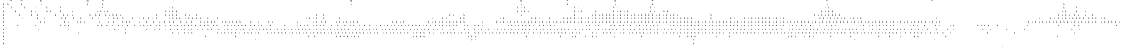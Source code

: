 digraph "DD" {
size = "7.5,10"
center = true;
edge [dir = none];
{ node [shape = plaintext];
  edge [style = invis];
  "CONST NODES" [style = invis];
" a0 " -> " a1 " -> " a2 " -> " a3 " -> " a4 " -> " a5 " -> " b0 " -> " b1 " -> " b2 " -> " b3 " -> " b4 " -> " b5 " -> "CONST NODES"; 
}
{ rank = same; node [shape = box]; edge [style = invis];
"  m00  " -> "  m01  " -> "  m02  " -> "  m03  " -> "  m04  " -> "  m05  " -> "  m06  " -> "  m07  " -> "  m08  " -> "  m09  " -> "  m10  " -> "  m11  "; }
{ rank = same; " a0 ";
"0x559b" [label="a0"];
"0x324e" [label="a0"];
"0x3318" [label="a0"];
"0x34df" [label="a0"];
"0x556b" [label="a0"];
"0x43dc" [label="a0"];
"0x5032" [label="a0"];
"0x3259" [label="a0"];
"0x53ea" [label="a0"];
"0x4a64" [label="a0"];
"0x3d08" [label="a0"];
"0x3282" [label="a0"];
}
{ rank = same; " a1 ";
"0x3d07" [label="a1"];
"0x5019" [label="a1"];
"0x4a63" [label="a1"];
"0x3317" [label="a1"];
"0x3a7b" [label="a1"];
"0x559a" [label="a1"];
"0x3258" [label="a1"];
"0x3261" [label="a1"];
"0x324f" [label="a1"];
"0x53cd" [label="a1"];
"0x53e9" [label="a1"];
"0x5586" [label="a1"];
"0x554c" [label="a1"];
"0x32be" [label="a1"];
"0x3281" [label="a1"];
"0x43db" [label="a1"];
"0x34de" [label="a1"];
"0x4a53" [label="a1"];
"0x33ec" [label="a1"];
"0x556a" [label="a1"];
"0x5031" [label="a1"];
"0x41ee" [label="a1"];
}
{ rank = same; " a2 ";
"0x3316" [label="a2"];
"0x5532" [label="a2"];
"0x5018" [label="a2"];
"0x3260" [label="a2"];
"0x43a8" [label="a2"];
"0x325a" [label="a2"];
"0x3280" [label="a2"];
"0x41ed" [label="a2"];
"0x33eb" [label="a2"];
"0x539e" [label="a2"];
"0x4a52" [label="a2"];
"0x3fac" [label="a2"];
"0x335f" [label="a2"];
"0x327e" [label="a2"];
"0x485c" [label="a2"];
"0x34cb" [label="a2"];
"0x4a62" [label="a2"];
"0x362f" [label="a2"];
"0x554b" [label="a2"];
"0x5569" [label="a2"];
"0x5578" [label="a2"];
"0x555b" [label="a2"];
"0x32bd" [label="a2"];
"0x34dd" [label="a2"];
"0x3d06" [label="a2"];
"0x3cdc" [label="a2"];
"0x5030" [label="a2"];
"0x5599" [label="a2"];
"0x328b" [label="a2"];
"0x5028" [label="a2"];
"0x4fd2" [label="a2"];
"0x558e" [label="a2"];
"0x4a08" [label="a2"];
"0x330f" [label="a2"];
"0x53e8" [label="a2"];
"0x53cc" [label="a2"];
"0x3a7a" [label="a2"];
"0x5585" [label="a2"];
"0x53dc" [label="a2"];
"0x43da" [label="a2"];
}
{ rank = same; " a3 ";
"0x53e7" [label="a3"];
"0x5531" [label="a3"];
"0x4fb0" [label="a3"];
"0x33e7" [label="a3"];
"0x3315" [label="a3"];
"0x328a" [label="a3"];
"0x4a5a" [label="a3"];
"0x5027" [label="a3"];
"0x354e" [label="a3"];
"0x558d" [label="a3"];
"0x5553" [label="a3"];
"0x5562" [label="a3"];
"0x43c3" [label="a3"];
"0x3284" [label="a3"];
"0x32bc" [label="a3"];
"0x485b" [label="a3"];
"0x330e" [label="a3"];
"0x539d" [label="a3"];
"0x3e46" [label="a3"];
"0x4ff2" [label="a3"];
"0x3cf1" [label="a3"];
"0x34ca" [label="a3"];
"0x3a79" [label="a3"];
"0x32b6" [label="a3"];
"0x53db" [label="a3"];
"0x5020" [label="a3"];
"0x502f" [label="a3"];
"0x4645" [label="a3"];
"0x34dc" [label="a3"];
"0x335e" [label="a3"];
"0x43d9" [label="a3"];
"0x4a2b" [label="a3"];
"0x3d05" [label="a3"];
"0x53b3" [label="a3"];
"0x5598" [label="a3"];
"0x4e98" [label="a3"];
"0x3cdb" [label="a3"];
"0x558a" [label="a3"];
"0x3309" [label="a3"];
"0x5017" [label="a3"];
"0x3fab" [label="a3"];
"0x3a72" [label="a3"];
"0x53d4" [label="a3"];
"0x53e3" [label="a3"];
"0x49d9" [label="a3"];
"0x557f" [label="a3"];
"0x5527" [label="a3"];
"0x4fd1" [label="a3"];
"0x5571" [label="a3"];
"0x41ec" [label="a3"];
"0x34d5" [label="a3"];
"0x33ea" [label="a3"];
"0x43a7" [label="a3"];
"0x4a07" [label="a3"];
"0x4a51" [label="a3"];
"0x3cb6" [label="a3"];
"0x53cb" [label="a3"];
"0x5584" [label="a3"];
"0x34bc" [label="a3"];
"0x4a61" [label="a3"];
"0x5593" [label="a3"];
"0x554a" [label="a3"];
"0x5568" [label="a3"];
"0x3313" [label="a3"];
"0x5577" [label="a3"];
"0x555a" [label="a3"];
"0x5385" [label="a3"];
"0x4373" [label="a3"];
"0x362e" [label="a3"];
"0x553e" [label="a3"];
"0x3329" [label="a3"];
"0x41e5" [label="a3"];
}
{ rank = same; " a4 ";
"0x4a56" [label="a4"];
"0x5530" [label="a4"];
"0x5023" [label="a4"];
"0x557e" [label="a4"];
"0x4523" [label="a4"];
"0x5570" [label="a4"];
"0x3cda" [label="a4"];
"0x3faa" [label="a4"];
"0x554f" [label="a4"];
"0x4faf" [label="a4"];
"0x555e" [label="a4"];
"0x3a71" [label="a4"];
"0x5597" [label="a4"];
"0x33e9" [label="a4"];
"0x3328" [label="a4"];
"0x4857" [label="a4"];
"0x53d3" [label="a4"];
"0x53e2" [label="a4"];
"0x34c4" [label="a4"];
"0x49ba" [label="a4"];
"0x5567" [label="a4"];
"0x4fd0" [label="a4"];
"0x49d8" [label="a4"];
"0x41eb" [label="a4"];
"0x34db" [label="a4"];
"0x43c2" [label="a4"];
"0x3a75" [label="a4"];
"0x4fc2" [label="a4"];
"0x4c00" [label="a4"];
"0x3322" [label="a4"];
"0x335d" [label="a4"];
"0x43a6" [label="a4"];
"0x33e6" [label="a4"];
"0x3ca5" [label="a4"];
"0x43b5" [label="a4"];
"0x53d7" [label="a4"];
"0x558b" [label="a4"];
"0x53e6" [label="a4"];
"0x501c" [label="a4"];
"0x3da2" [label="a4"];
"0x502b" [label="a4"];
"0x4a50" [label="a4"];
"0x4a60" [label="a4"];
"0x34bb" [label="a4"];
"0x3359" [label="a4"];
"0x5549" [label="a4"];
"0x34d9" [label="a4"];
"0x4f9b" [label="a4"];
"0x3a6e" [label="a4"];
"0x5559" [label="a4"];
"0x3e45" [label="a4"];
"0x4a1a" [label="a4"];
"0x53bf" [label="a4"];
"0x553d" [label="a4"];
"0x4354" [label="a4"];
"0x41e4" [label="a4"];
"0x3fa7" [label="a4"];
"0x3ce6" [label="a4"];
"0x5592" [label="a4"];
"0x49ef" [label="a4"];
"0x3d04" [label="a4"];
"0x5581" [label="a4"];
"0x5521" [label="a4"];
"0x53b2" [label="a4"];
"0x3cca" [label="a4"];
"0x53d0" [label="a4"];
"0x53df" [label="a4"];
"0x4e97" [label="a4"];
"0x4644" [label="a4"];
"0x34d0" [label="a4"];
"0x557b" [label="a4"];
"0x5016" [label="a4"];
"0x33d7" [label="a4"];
"0x41e8" [label="a4"];
"0x537a" [label="a4"];
"0x4a59" [label="a4"];
"0x556e" [label="a4"];
"0x5009" [label="a4"];
"0x5026" [label="a4"];
"0x5583" [label="a4"];
"0x5543" [label="a4"];
"0x5552" [label="a4"];
"0x53a8" [label="a4"];
"0x5526" [label="a4"];
"0x34b6" [label="a4"];
"0x5561" [label="a4"];
"0x43d0" [label="a4"];
"0x3cfb" [label="a4"];
"0x34d4" [label="a4"];
"0x5590" [label="a4"];
"0x485a" [label="a4"];
"0x558c" [label="a4"];
"0x4a5d" [label="a4"];
"0x539c" [label="a4"];
"0x4a06" [label="a4"];
"0x5589" [label="a4"];
"0x3508" [label="a4"];
"0x5538" [label="a4"];
"0x362b" [label="a4"];
"0x354d" [label="a4"];
"0x3cb5" [label="a4"];
"0x5556" [label="a4"];
"0x4a42" [label="a4"];
"0x3cf0" [label="a4"];
"0x5565" [label="a4"];
"0x4ff1" [label="a4"];
"0x3a78" [label="a4"];
"0x34c9" [label="a4"];
"0x5574" [label="a4"];
"0x53ca" [label="a4"];
"0x4fe3" [label="a4"];
"0x552b" [label="a4"];
"0x41e1" [label="a4"];
"0x438c" [label="a4"];
"0x5595" [label="a4"];
"0x53da" [label="a4"];
"0x5576" [label="a4"];
"0x501f" [label="a4"];
"0x5391" [label="a4"];
"0x502e" [label="a4"];
"0x362d" [label="a4"];
"0x33e8" [label="a4"];
"0x52c1" [label="a4"];
"0x5384" [label="a4"];
"0x43d8" [label="a4"];
"0x4372" [label="a4"];
"0x5588" [label="a4"];
"0x4a2a" [label="a4"];
}
{ rank = same; " a5 ";
"0x53de" [label="a5"];
"0x5558" [label="a5"];
"0x53c9" [label="a5"];
"0x53be" [label="a5"];
"0x557d" [label="a5"];
"0x5456" [label="a5"];
"0x41ea" [label="a5"];
"0x3cd9" [label="a5"];
"0x5594" [label="a5"];
"0x3d03" [label="a5"];
"0x3c9f" [label="a5"];
"0x552d" [label="a5"];
"0x53d8" [label="a5"];
"0x5008" [label="a5"];
"0x5587" [label="a5"];
"0x3e44" [label="a5"];
"0x362c" [label="a5"];
"0x3507" [label="a5"];
"0x4a11" [label="a5"];
"0x4a5e" [label="a5"];
"0x4fec" [label="a5"];
"0x49b9" [label="a5"];
"0x41e9" [label="a5"];
"0x3a6f" [label="a5"];
"0x43cf" [label="a5"];
"0x502c" [label="a5"];
"0x4bff" [label="a5"];
"0x5575" [label="a5"];
"0x4a4d" [label="a5"];
"0x3fa8" [label="a5"];
"0x3fa9" [label="a5"];
"0x5379" [label="a5"];
"0x5573" [label="a5"];
"0x3a77" [label="a5"];
"0x4a21" [label="a5"];
"0x5580" [label="a5"];
"0x556c" [label="a5"];
"0x5445" [label="a5"];
"0x3501" [label="a5"];
"0x3da1" [label="a5"];
"0x448e" [label="a5"];
"0x3e43" [label="a5"];
"0x354c" [label="a5"];
"0x50bb" [label="a5"];
"0x53b9" [label="a5"];
"0x49e8" [label="a5"];
"0x362a" [label="a5"];
"0x5546" [label="a5"];
"0x4858" [label="a5"];
"0x5024" [label="a5"];
"0x41e0" [label="a5"];
"0x41e7" [label="a5"];
"0x3cb4" [label="a5"];
"0x544f" [label="a5"];
"0x544c" [label="a5"];
"0x5582" [label="a5"];
"0x551f" [label="a5"];
"0x3cc3" [label="a5"];
"0x4642" [label="a5"];
"0x53d5" [label="a5"];
"0x5523" [label="a5"];
"0x5560" [label="a5"];
"0x3ce1" [label="a5"];
"0x4fe2" [label="a5"];
"0x538f" [label="a5"];
"0x4a57" [label="a5"];
"0x3cff" [label="a5"];
"0x3fa5" [label="a5"];
"0x5564" [label="a5"];
"0x438b" [label="a5"];
"0x3a6d" [label="a5"];
"0x5554" [label="a5"];
"0x3546" [label="a5"];
"0x4f9a" [label="a5"];
"0x53a7" [label="a5"];
"0x554e" [label="a5"];
"0x43d5" [label="a5"];
"0x553b" [label="a5"];
"0x3a76" [label="a5"];
"0x5542" [label="a5"];
"0x53e1" [label="a5"];
"0x5548" [label="a5"];
"0x5551" [label="a5"];
"0x555f" [label="a5"];
"0x5025" [label="a5"];
"0x4a4f" [label="a5"];
"0x4a55" [label="a5"];
"0x4353" [label="a5"];
"0x53e0" [label="a5"];
"0x4a37" [label="a5"];
"0x53d6" [label="a5"];
"0x3ce5" [label="a5"];
"0x557a" [label="a5"];
"0x5563" [label="a5"];
"0x4ff0" [label="a5"];
"0x4371" [label="a5"];
"0x4fc9" [label="a5"];
"0x5022" [label="a5"];
"0x49ee" [label="a5"];
"0x49fd" [label="a5"];
"0x5555" [label="a5"];
"0x5376" [label="a5"];
"0x4a29" [label="a5"];
"0x43bb" [label="a5"];
"0x4fc1" [label="a5"];
"0x53cf" [label="a5"];
"0x552a" [label="a5"];
"0x5566" [label="a5"];
"0x3cc9" [label="a5"];
"0x5390" [label="a5"];
"0x4856" [label="a5"];
"0x53a3" [label="a5"];
"0x545a" [label="a5"];
"0x4364" [label="a5"];
"0x5557" [label="a5"];
"0x556d" [label="a5"];
"0x4859" [label="a5"];
"0x3cf6" [label="a5"];
"0x41e3" [label="a5"];
"0x4382" [label="a5"];
"0x43ae" [label="a5"];
"0x5446" [label="a5"];
"0x556f" [label="a5"];
"0x501e" [label="a5"];
"0x53e5" [label="a5"];
"0x5396" [label="a5"];
"0x4a05" [label="a5"];
"0x3a73" [label="a5"];
"0x4fdb" [label="a5"];
"0x4fbe" [label="a5"];
"0x360d" [label="a5"];
"0x502d" [label="a5"];
"0x4349" [label="a5"];
"0x4a5f" [label="a5"];
"0x4522" [label="a5"];
"0x43d7" [label="a5"];
"0x3caf" [label="a5"];
"0x53e4" [label="a5"];
"0x53dd" [label="a5"];
"0x501a" [label="a5"];
"0x555d" [label="a5"];
"0x5464" [label="a5"];
"0x3ceb" [label="a5"];
"0x501b" [label="a5"];
"0x3cfa" [label="a5"];
"0x53d2" [label="a5"];
"0x4a5c" [label="a5"];
"0x49d7" [label="a5"];
"0x502a" [label="a5"];
"0x4fcf" [label="a5"];
"0x3a46" [label="a5"];
"0x43c1" [label="a5"];
"0x4643" [label="a5"];
"0x49ab" [label="a5"];
"0x53d1" [label="a5"];
"0x554d" [label="a5"];
"0x5550" [label="a5"];
"0x49c9" [label="a5"];
"0x3a74" [label="a5"];
"0x5591" [label="a5"];
"0x5529" [label="a5"];
"0x5579" [label="a5"];
"0x4a58" [label="a5"];
"0x53c7" [label="a5"];
"0x43a5" [label="a5"];
"0x41df" [label="a5"];
"0x4a5b" [label="a5"];
"0x3ca4" [label="a5"];
"0x544d" [label="a5"];
"0x43b4" [label="a5"];
"0x3d6f" [label="a5"];
"0x4b0a" [label="a5"];
"0x4855" [label="a5"];
"0x5444" [label="a5"];
"0x5449" [label="a5"];
"0x4ffe" [label="a5"];
"0x553f" [label="a5"];
"0x4a41" [label="a5"];
"0x5596" [label="a5"];
"0x3cef" [label="a5"];
"0x52f5" [label="a5"];
"0x553c" [label="a5"];
"0x5534" [label="a5"];
"0x3fa6" [label="a5"];
"0x5380" [label="a5"];
"0x3a70" [label="a5"];
"0x5525" [label="a5"];
"0x53d9" [label="a5"];
"0x3cd3" [label="a5"];
"0x5015" [label="a5"];
"0x53ce" [label="a5"];
"0x552f" [label="a5"];
"0x4fa9" [label="a5"];
"0x5383" [label="a5"];
"0x5537" [label="a5"];
"0x439b" [label="a5"];
"0x53b1" [label="a5"];
"0x5029" [label="a5"];
"0x5021" [label="a5"];
"0x539b" [label="a5"];
"0x4a54" [label="a5"];
"0x5572" [label="a5"];
"0x361d" [label="a5"];
"0x4a19" [label="a5"];
"0x41e6" [label="a5"];
"0x53b0" [label="a5"];
"0x555c" [label="a5"];
"0x52c0" [label="a5"];
"0x558f" [label="a5"];
"0x43c9" [label="a5"];
"0x501d" [label="a5"];
"0x4e95" [label="a5"];
"0x5013" [label="a5"];
"0x41e2" [label="a5"];
"0x4f8f" [label="a5"];
"0x5520" [label="a5"];
"0x4fae" [label="a5"];
"0x4e96" [label="a5"];
}
{ rank = same; " b0 ";
"0x4381" [label="b0"];
"0x4fad" [label="b0"];
"0x43d4" [label="b0"];
"0x5395" [label="b0"];
"0x5378" [label="b0"];
"0x49a7" [label="b0"];
"0x4346" [label="b0"];
"0x43a0" [label="b0"];
"0x4a7f" [label="b0"];
"0x4e10" [label="b0"];
"0x5382" [label="b0"];
"0x5545" [label="b0"];
"0x3308" [label="b0"];
"0x3307" [label="b0"];
"0x4a3b" [label="b0"];
"0x43b1" [label="b0"];
"0x3257" [label="b0"];
"0x34d3" [label="b0"];
"0x34d2" [label="b0"];
"0x4fa1" [label="b0"];
"0x53a6" [label="b0"];
"0x3ced" [label="b0"];
"0x3cee" [label="b0"];
"0x4a10" [label="b0"];
"0x4fce" [label="b0"];
"0x5038" [label="b0"];
"0x49d6" [label="b0"];
"0x49aa" [label="b0"];
"0x3314" [label="b0"];
"0x4fc4" [label="b0"];
"0x49c8" [label="b0"];
"0x327d" [label="b0"];
"0x327c" [label="b0"];
"0x330c" [label="b0"];
"0x330d" [label="b0"];
"0x4f95" [label="b0"];
"0x34b5" [label="b0"];
"0x34b4" [label="b0"];
"0x53c6" [label="b0"];
"0x43c8" [label="b0"];
"0x4387" [label="b0"];
"0x3cb2" [label="b0"];
"0x3cb3" [label="b0"];
"0x4a04" [label="b0"];
"0x3248" [label="b0"];
"0x3b8b" [label="b0"];
"0x3cdf" [label="b0"];
"0x3d00" [label="b0"];
"0x3ce0" [label="b0"];
"0x34d7" [label="b0"];
"0x34d8" [label="b0"];
"0x436b" [label="b0"];
"0x51ad" [label="b0"];
"0x43b8" [label="b0"];
"0x34ba" [label="b0"];
"0x34b9" [label="b0"];
"0x53ee" [label="b0"];
"0x538e" [label="b0"];
"0x3cf4" [label="b0"];
"0x3cf5" [label="b0"];
"0x435e" [label="b0"];
"0x500e" [label="b0"];
"0x43cc" [label="b0"];
"0x4424" [label="b0"];
"0x4f99" [label="b0"];
"0x5014" [label="b0"];
"0x437c" [label="b0"];
"0x3ce3" [label="b0"];
"0x3ce4" [label="b0"];
"0x3311" [label="b0"];
"0x5541" [label="b0"];
"0x53ad" [label="b0"];
"0x3312" [label="b0"];
"0x4fb7" [label="b0"];
"0x4f8b" [label="b0"];
"0x439a" [label="b0"];
"0x553a" [label="b0"];
"0x4fd5" [label="b0"];
"0x49b1" [label="b0"];
"0x5522" [label="b0"];
"0x49ed" [label="b0"];
"0x4a36" [label="b0"];
"0x3cc7" [label="b0"];
"0x3cc8" [label="b0"];
"0x4fc8" [label="b0"];
"0x5003" [label="b0"];
"0x49c1" [label="b0"];
"0x53a1" [label="b0"];
"0x49d0" [label="b0"];
"0x505d" [label="b0"];
"0x4f8e" [label="b0"];
"0x43ad" [label="b0"];
"0x4a4e" [label="b0"];
"0x43c0" [label="b0"];
"0x5528" [label="b0"];
"0x4fc0" [label="b0"];
"0x537f" [label="b0"];
"0x3cea" [label="b0"];
"0x3ce9" [label="b0"];
"0x53b5" [label="b0"];
"0x51b2" [label="b0"];
"0x3cad" [label="b0"];
"0x51a0" [label="b0"];
"0x3cae" [label="b0"];
"0x4fda" [label="b0"];
"0x4fe9" [label="b0"];
"0x4fbd" [label="b0"];
"0x3cfe" [label="b0"];
"0x3cfd" [label="b0"];
"0x5007" [label="b0"];
"0x5533" [label="b0"];
"0x4feb" [label="b0"];
"0x34c3" [label="b0"];
"0x34c2" [label="b0"];
"0x4fef" [label="b0"];
"0x4ff9" [label="b0"];
"0x53c3" [label="b0"];
"0x4a1e" [label="b0"];
"0x327f" [label="b0"];
"0x49b8" [label="b0"];
"0x43b3" [label="b0"];
"0x538a" [label="b0"];
"0x43c6" [label="b0"];
"0x4a4c" [label="b0"];
"0x3ca3" [label="b0"];
"0x3ca2" [label="b0"];
"0x5372" [label="b0"];
"0x4395" [label="b0"];
"0x34da" [label="b0"];
"0x43a4" [label="b0"];
"0x539a" [label="b0"];
"0x49f5" [label="b0"];
"0x3cc2" [label="b0"];
"0x3cc1" [label="b0"];
"0x53b8" [label="b0"];
"0x49e7" [label="b0"];
"0x4ffd" [label="b0"];
"0x4fe0" [label="b0"];
"0x537e" [label="b0"];
"0x4a31" [label="b0"];
"0x4a40" [label="b0"];
"0x5392" [label="b0"];
"0x34c7" [label="b0"];
"0x34c8" [label="b0"];
"0x3cd1" [label="b0"];
"0x3cd2" [label="b0"];
"0x53c8" [label="b0"];
"0x4a20" [label="b0"];
"0x434f" [label="b0"];
"0x438a" [label="b0"];
"0x5046" [label="b0"];
"0x43ba" [label="b0"];
"0x4a16" [label="b0"];
"0x4fa8" [label="b0"];
"0x4348" [label="b0"];
"0x551e" [label="b0"];
"0x43ce" [label="b0"];
"0x4a26" [label="b0"];
"0x5536" [label="b0"];
"0x53bd" [label="b0"];
"0x4352" [label="b0"];
"0x43d6" [label="b0"];
"0x3c9d" [label="b0"];
"0x3c9e" [label="b0"];
"0x3cf9" [label="b0"];
"0x3cf8" [label="b0"];
"0x43ab" [label="b0"];
"0x4370" [label="b0"];
"0x5197" [label="b0"];
"0x5375" [label="b0"];
"0x49fc" [label="b0"];
"0x53af" [label="b0"];
"0x43be" [label="b0"];
"0x5012" [label="b0"];
"0x557c" [label="b0"];
"0x552e" [label="b0"];
"0x552c" [label="b0"];
"0x4a0b" [label="b0"];
"0x49ea" [label="b0"];
"0x5524" [label="b0"];
"0x43d2" [label="b0"];
"0x3cd8" [label="b0"];
"0x5402" [label="b0"];
"0x3cd7" [label="b0"];
"0x34cf" [label="b0"];
"0x34ce" [label="b0"];
"0x4363" [label="b0"];
"0x49e0" [label="b0"];
"0x5547" [label="b0"];
"0x53a2" [label="b0"];
"0x4a47" [label="b0"];
}
{ rank = same; " b1 ";
"0x3cb1" [label="b1"];
"0x3cac" [label="b1"];
"0x4fbc" [label="b1"];
"0x434e" [label="b1"];
"0x4351" [label="b1"];
"0x4fe8" [label="b1"];
"0x43a2" [label="b1"];
"0x49c4" [label="b1"];
"0x43b0" [label="b1"];
"0x43b2" [label="b1"];
"0x34b7" [label="b1"];
"0x439f" [label="b1"];
"0x43a3" [label="b1"];
"0x49d3" [label="b1"];
"0x4391" [label="b1"];
"0x3cbc" [label="b1"];
"0x539f" [label="b1"];
"0x330b" [label="b1"];
"0x3306" [label="b1"];
"0x53ac" [label="b1"];
"0x4ff8" [label="b1"];
"0x4a0f" [label="b1"];
"0x500d" [label="b1"];
"0x49b7" [label="b1"];
"0x4fcb" [label="b1"];
"0x4ffc" [label="b1"];
"0x4367" [label="b1"];
"0x49a8" [label="b1"];
"0x4fab" [label="b1"];
"0x4385" [label="b1"];
"0x4a35" [label="b1"];
"0x4399" [label="b1"];
"0x4394" [label="b1"];
"0x3310" [label="b1"];
"0x49ec" [label="b1"];
"0x34b3" [label="b1"];
"0x34b8" [label="b1"];
"0x4a3d" [label="b1"];
"0x4a15" [label="b1"];
"0x4350" [label="b1"];
"0x4fee" [label="b1"];
"0x3cc0" [label="b1"];
"0x3cc6" [label="b1"];
"0x3b8a" [label="b1"];
"0x5377" [label="b1"];
"0x4a25" [label="b1"];
"0x49e6" [label="b1"];
"0x4fd9" [label="b1"];
"0x4fb3" [label="b1"];
"0x4a23" [label="b1"];
"0x3249" [label="b1"];
"0x3cfc" [label="b1"];
"0x4ffb" [label="b1"];
"0x3cd6" [label="b1"];
"0x3cd0" [label="b1"];
"0x4f8c" [label="b1"];
"0x4fa5" [label="b1"];
"0x43b7" [label="b1"];
"0x43b9" [label="b1"];
"0x3cd5" [label="b1"];
"0x5398" [label="b1"];
"0x5540" [label="b1"];
"0x3cf3" [label="b1"];
"0x3cf7" [label="b1"];
"0x4f8d" [label="b1"];
"0x43cd" [label="b1"];
"0x43cb" [label="b1"];
"0x53b7" [label="b1"];
"0x5399" [label="b1"];
"0x4a3a" [label="b1"];
"0x4398" [label="b1"];
"0x49ae" [label="b1"];
"0x53a4" [label="b1"];
"0x5387" [label="b1"];
"0x49bd" [label="b1"];
"0x49f4" [label="b1"];
"0x49cc" [label="b1"];
"0x4a1b" [label="b1"];
"0x4a0a" [label="b1"];
"0x4fcd" [label="b1"];
"0x3cc5" [label="b1"];
"0x48c0" [label="b1"];
"0x5535" [label="b1"];
"0x53b6" [label="b1"];
"0x5393" [label="b1"];
"0x43aa" [label="b1"];
"0x43ac" [label="b1"];
"0x4785" [label="b1"];
"0x4fd3" [label="b1"];
"0x49fb" [label="b1"];
"0x500b" [label="b1"];
"0x47a4" [label="b1"];
"0x34cd" [label="b1"];
"0x34d1" [label="b1"];
"0x4a18" [label="b1"];
"0x4fe6" [label="b1"];
"0x5374" [label="b1"];
"0x3ce8" [label="b1"];
"0x3cec" [label="b1"];
"0x4a1d" [label="b1"];
"0x4f91" [label="b1"];
"0x49df" [label="b1"];
"0x4ff5" [label="b1"];
"0x4fdf" [label="b1"];
"0x4fa0" [label="b1"];
"0x34bf" [label="b1"];
"0x330a" [label="b1"];
"0x4fac" [label="b1"];
"0x49b4" [label="b1"];
"0x5000" [label="b1"];
"0x5010" [label="b1"];
"0x53bc" [label="b1"];
"0x4a30" [label="b1"];
"0x439d" [label="b1"];
"0x4a33" [label="b1"];
"0x5006" [label="b1"];
"0x5394" [label="b1"];
"0x53c2" [label="b1"];
"0x53ba" [label="b1"];
"0x53a0" [label="b1"];
"0x49e3" [label="b1"];
"0x5381" [label="b1"];
"0x53ae" [label="b1"];
"0x4a4a" [label="b1"];
"0x4fc6" [label="b1"];
"0x4fc3" [label="b1"];
"0x49f2" [label="b1"];
"0x43c7" [label="b1"];
"0x43c5" [label="b1"];
"0x4358" [label="b1"];
"0x4a7e" [label="b1"];
"0x5544" [label="b1"];
"0x49d5" [label="b1"];
"0x4a1f" [label="b1"];
"0x4389" [label="b1"];
"0x327b" [label="b1"];
"0x4386" [label="b1"];
"0x5373" [label="b1"];
"0x3ccd" [label="b1"];
"0x4a00" [label="b1"];
"0x4a38" [label="b1"];
"0x49c7" [label="b1"];
"0x4a2e" [label="b1"];
"0x4f94" [label="b1"];
"0x4fc7" [label="b1"];
"0x3ce2" [label="b1"];
"0x3cde" [label="b1"];
"0x4fa7" [label="b1"];
"0x4a03" [label="b1"];
"0x34d6" [label="b1"];
"0x4378" [label="b1"];
"0x4fea" [label="b1"];
"0x434c" [label="b1"];
"0x537c" [label="b1"];
"0x436f" [label="b1"];
"0x436a" [label="b1"];
"0x49a9" [label="b1"];
"0x5002" [label="b1"];
"0x4fd4" [label="b1"];
"0x538d" [label="b1"];
"0x4fdd" [label="b1"];
"0x5539" [label="b1"];
"0x4423" [label="b1"];
"0x4f97" [label="b1"];
"0x53c1" [label="b1"];
"0x4a14" [label="b1"];
"0x4a28" [label="b1"];
"0x53c5" [label="b1"];
"0x435d" [label="b1"];
"0x53a5" [label="b1"];
"0x4362" [label="b1"];
"0x4a0d" [label="b1"];
"0x4380" [label="b1"];
"0x437b" [label="b1"];
"0x49f8" [label="b1"];
"0x4fb6" [label="b1"];
"0x4fd7" [label="b1"];
"0x5011" [label="b1"];
"0x4fbf" [label="b1"];
"0x3cb0" [label="b1"];
"0x4f98" [label="b1"];
"0x49dc" [label="b1"];
"0x4388" [label="b1"];
"0x538c" [label="b1"];
"0x436e" [label="b1"];
"0x3ca1" [label="b1"];
"0x3c9c" [label="b1"];
"0x49b0" [label="b1"];
"0x4a46" [label="b1"];
"0x49e9" [label="b1"];
"0x43bf" [label="b1"];
"0x43bd" [label="b1"];
"0x3ca0" [label="b1"];
"0x5045" [label="b1"];
"0x3ca9" [label="b1"];
"0x49c0" [label="b1"];
"0x49cf" [label="b1"];
"0x53b4" [label="b1"];
"0x43d3" [label="b1"];
"0x43d1" [label="b1"];
"0x4361" [label="b1"];
"0x53aa" [label="b1"];
"0x4a45" [label="b1"];
"0x4a3f" [label="b1"];
"0x437f" [label="b1"];
"0x5389" [label="b1"];
"0x412d" [label="b1"];
"0x34c5" [label="b1"];
"0x34c1" [label="b1"];
"0x34c6" [label="b1"];
"0x53c4" [label="b1"];
"0x4a4b" [label="b1"];
"0x4fb9" [label="b1"];
"0x4347" [label="b1"];
"0x3c13" [label="b1"];
"0x4f9e" [label="b1"];
"0x4a09" [label="b1"];
"0x537d" [label="b1"];
}
{ rank = same; " b2 ";
"0x497d" [label="b2"];
"0x4ff3" [label="b2"];
"0x4fa2" [label="b2"];
"0x4fa4" [label="b2"];
"0x34c0" [label="b2"];
"0x4fca" [label="b2"];
"0x4396" [label="b2"];
"0x4f90" [label="b2"];
"0x4375" [label="b2"];
"0x4fe7" [label="b2"];
"0x4a02" [label="b2"];
"0x4127" [label="b2"];
"0x49f6" [label="b2"];
"0x537b" [label="b2"];
"0x4faa" [label="b2"];
"0x4fb8" [label="b2"];
"0x412c" [label="b2"];
"0x436d" [label="b2"];
"0x5388" [label="b2"];
"0x435f" [label="b2"];
"0x34bd" [label="b2"];
"0x34b2" [label="b2"];
"0x53a9" [label="b2"];
"0x41b1" [label="b2"];
"0x49c3" [label="b2"];
"0x3b89" [label="b2"];
"0x3305" [label="b2"];
"0x4fb1" [label="b2"];
"0x49be" [label="b2"];
"0x4368" [label="b2"];
"0x4366" [label="b2"];
"0x4355" [label="b2"];
"0x43b6" [label="b2"];
"0x43bc" [label="b2"];
"0x4a13" [label="b2"];
"0x4fba" [label="b2"];
"0x4f9c" [label="b2"];
"0x4952" [label="b2"];
"0x4fdc" [label="b2"];
"0x4a22" [label="b2"];
"0x49f3" [label="b2"];
"0x49fa" [label="b2"];
"0x4365" [label="b2"];
"0x4357" [label="b2"];
"0x324a" [label="b2"];
"0x3cf2" [label="b2"];
"0x4a48" [label="b2"];
"0x4a44" [label="b2"];
"0x49e2" [label="b2"];
"0x4fb2" [label="b2"];
"0x4a0c" [label="b2"];
"0x49bb" [label="b2"];
"0x49c5" [label="b2"];
"0x439c" [label="b2"];
"0x49bc" [label="b2"];
"0x4f92" [label="b2"];
"0x4a01" [label="b2"];
"0x4185" [label="b2"];
"0x4379" [label="b2"];
"0x42f7" [label="b2"];
"0x43ca" [label="b2"];
"0x43c4" [label="b2"];
"0x4393" [label="b2"];
"0x439e" [label="b2"];
"0x437d" [label="b2"];
"0x42a9" [label="b2"];
"0x4846" [label="b2"];
"0x49f9" [label="b2"];
"0x49f1" [label="b2"];
"0x43a1" [label="b2"];
"0x4fc5" [label="b2"];
"0x3ca8" [label="b2"];
"0x4377" [label="b2"];
"0x49e4" [label="b2"];
"0x49db" [label="b2"];
"0x4a2d" [label="b2"];
"0x4ff6" [label="b2"];
"0x3cbb" [label="b2"];
"0x3ccb" [label="b2"];
"0x3ce7" [label="b2"];
"0x3cdd" [label="b2"];
"0x3ca6" [label="b2"];
"0x4a27" [label="b2"];
"0x4f9f" [label="b2"];
"0x4a17" [label="b2"];
"0x4a12" [label="b2"];
"0x4a24" [label="b2"];
"0x4360" [label="b2"];
"0x436c" [label="b2"];
"0x4a2c" [label="b2"];
"0x49de" [label="b2"];
"0x49cd" [label="b2"];
"0x49e5" [label="b2"];
"0x3cbd" [label="b2"];
"0x4a1c" [label="b2"];
"0x495d" [label="b2"];
"0x4f96" [label="b2"];
"0x49cb" [label="b2"];
"0x53bb" [label="b2"];
"0x49c2" [label="b2"];
"0x4a0e" [label="b2"];
"0x4941" [label="b2"];
"0x4fe5" [label="b2"];
"0x42df" [label="b2"];
"0x4fe4" [label="b2"];
"0x4fd8" [label="b2"];
"0x4fa6" [label="b2"];
"0x3cce" [label="b2"];
"0x5001" [label="b2"];
"0x3ccf" [label="b2"];
"0x43a9" [label="b2"];
"0x3cbf" [label="b2"];
"0x4ffa" [label="b2"];
"0x42c2" [label="b2"];
"0x43af" [label="b2"];
"0x4fd6" [label="b2"];
"0x49b6" [label="b2"];
"0x49af" [label="b2"];
"0x53c0" [label="b2"];
"0x4fbb" [label="b2"];
"0x438e" [label="b2"];
"0x538b" [label="b2"];
"0x434b" [label="b2"];
"0x49ce" [label="b2"];
"0x49d4" [label="b2"];
"0x4a32" [label="b2"];
"0x49da" [label="b2"];
"0x34be" [label="b2"];
"0x4fff" [label="b2"];
"0x49ac" [label="b2"];
"0x49b3" [label="b2"];
"0x49ff" [label="b2"];
"0x3cd4" [label="b2"];
"0x49b2" [label="b2"];
"0x49ad" [label="b2"];
"0x437e" [label="b2"];
"0x3cc4" [label="b2"];
"0x4f9d" [label="b2"];
"0x34cc" [label="b2"];
"0x4fed" [label="b2"];
"0x49d2" [label="b2"];
"0x435c" [label="b2"];
"0x4369" [label="b2"];
"0x4f93" [label="b2"];
"0x435b" [label="b2"];
"0x5005" [label="b2"];
"0x4a43" [label="b2"];
"0x4a49" [label="b2"];
"0x4fcc" [label="b2"];
"0x434a" [label="b2"];
"0x47a3" [label="b2"];
"0x500c" [label="b2"];
"0x49ca" [label="b2"];
"0x5397" [label="b2"];
"0x4392" [label="b2"];
"0x49d1" [label="b2"];
"0x5386" [label="b2"];
"0x49b5" [label="b2"];
"0x53ab" [label="b2"];
"0x4ff7" [label="b2"];
"0x4fde" [label="b2"];
"0x5004" [label="b2"];
"0x4fb4" [label="b2"];
"0x4a34" [label="b2"];
"0x4a2f" [label="b2"];
"0x4fe1" [label="b2"];
"0x4a3e" [label="b2"];
"0x4a39" [label="b2"];
"0x49e1" [label="b2"];
"0x42cc" [label="b2"];
"0x4383" [label="b2"];
"0x437a" [label="b2"];
"0x49bf" [label="b2"];
"0x49c6" [label="b2"];
"0x3cab" [label="b2"];
"0x3c9b" [label="b2"];
"0x49f7" [label="b2"];
"0x49f0" [label="b2"];
"0x4977" [label="b2"];
"0x42af" [label="b2"];
"0x4ff4" [label="b2"];
"0x4390" [label="b2"];
"0x500f" [label="b2"];
"0x496d" [label="b2"];
"0x4f63" [label="b2"];
"0x3caa" [label="b2"];
"0x4f5e" [label="b2"];
"0x42fa" [label="b2"];
"0x4a3c" [label="b2"];
"0x3ccc" [label="b2"];
"0x3cb9" [label="b2"];
"0x4f5a" [label="b2"];
"0x500a" [label="b2"];
"0x434d" [label="b2"];
"0x3c12" [label="b2"];
"0x42f0" [label="b2"];
"0x4397" [label="b2"];
"0x49eb" [label="b2"];
"0x4384" [label="b2"];
"0x49dd" [label="b2"];
"0x4fb5" [label="b2"];
}
{ rank = same; " b3 ";
"0x4281" [label="b3"];
"0x3b88" [label="b3"];
"0x42bc" [label="b3"];
"0x42f6" [label="b3"];
"0x42dd" [label="b3"];
"0x42f5" [label="b3"];
"0x3b99" [label="b3"];
"0x4959" [label="b3"];
"0x42e6" [label="b3"];
"0x42f9" [label="b3"];
"0x3b98" [label="b3"];
"0x431b" [label="b3"];
"0x324b" [label="b3"];
"0x3cb7" [label="b3"];
"0x494b" [label="b3"];
"0x4940" [label="b3"];
"0x4376" [label="b3"];
"0x438f" [label="b3"];
"0x3cb8" [label="b3"];
"0x3ca7" [label="b3"];
"0x438d" [label="b3"];
"0x4374" [label="b3"];
"0x42ae" [label="b3"];
"0x42cb" [label="b3"];
"0x3c21" [label="b3"];
"0x4356" [label="b3"];
"0x42a0" [label="b3"];
"0x428a" [label="b3"];
"0x435a" [label="b3"];
"0x429e" [label="b3"];
"0x42c1" [label="b3"];
"0x42de" [label="b3"];
"0x42a3" [label="b3"];
"0x4fa3" [label="b3"];
"0x3c1f" [label="b3"];
"0x34b1" [label="b3"];
"0x4359" [label="b3"];
"0x3cba" [label="b3"];
"0x3c9a" [label="b3"];
"0x4975" [label="b3"];
"0x42d4" [label="b3"];
"0x3cbe" [label="b3"];
"0x49fe" [label="b3"];
"0x492f" [label="b3"];
"0x3c11" [label="b3"];
"0x4318" [label="b3"];
"0x42d9" [label="b3"];
"0x4979" [label="b3"];
}
{ rank = same; " b4 ";
"0x324c" [label="b4"];
"0x3c99" [label="b4"];
"0x3b8e" [label="b4"];
"0x3c10" [label="b4"];
"0x3c17" [label="b4"];
"0x3b87" [label="b4"];
}
{ rank = same; " b5 ";
"0x324d" [label="b5"];
}
{ rank = same; "CONST NODES";
{ node [shape = box]; "0x323e";
}
}
"  m00  " -> "0x324e" [style = solid];
"  m01  " -> "0x3259" [style = dotted];
"  m02  " -> "0x3282" [style = dotted];
"  m03  " -> "0x3318" [style = dotted];
"  m04  " -> "0x34df" [style = dotted];
"  m05  " -> "0x3d08" [style = dotted];
"  m06  " -> "0x43dc" [style = dotted];
"  m07  " -> "0x4a64" [style = solid];
"  m08  " -> "0x5032" [style = solid];
"  m09  " -> "0x53ea" [style = solid];
"  m10  " -> "0x556b" [style = solid];
"  m11  " -> "0x559b" [style = solid];
"0x559b" -> "0x5586";
"0x559b" -> "0x559a" [style = dashed];
"0x324e" -> "0x3248";
"0x324e" -> "0x323e" [style = dotted];
"0x3318" -> "0x3317";
"0x3318" -> "0x32be" [style = dashed];
"0x34df" -> "0x34de";
"0x34df" -> "0x33ec" [style = dashed];
"0x556b" -> "0x554c";
"0x556b" -> "0x556a" [style = dashed];
"0x43dc" -> "0x43db";
"0x43dc" -> "0x41ee" [style = dotted];
"0x5032" -> "0x5019";
"0x5032" -> "0x5031" [style = dashed];
"0x3259" -> "0x3258";
"0x3259" -> "0x324f" [style = dotted];
"0x53ea" -> "0x53cd";
"0x53ea" -> "0x53e9" [style = dashed];
"0x4a64" -> "0x4a53";
"0x4a64" -> "0x4a63" [style = dotted];
"0x3d08" -> "0x3d07";
"0x3d08" -> "0x3a7b" [style = dashed];
"0x3282" -> "0x3281";
"0x3282" -> "0x3261" [style = dashed];
"0x3d07" -> "0x3cdc";
"0x3d07" -> "0x3d06" [style = dashed];
"0x5019" -> "0x4fd2";
"0x5019" -> "0x5018" [style = dashed];
"0x4a63" -> "0x4a62";
"0x4a63" -> "0x485c" [style = dotted];
"0x3317" -> "0x330f";
"0x3317" -> "0x3316" [style = dashed];
"0x3a7b" -> "0x3a7a";
"0x3a7b" -> "0x362f" [style = dashed];
"0x559a" -> "0x558e";
"0x559a" -> "0x5599" [style = dashed];
"0x3258" -> "0x3257";
"0x3258" -> "0x3249" [style = dotted];
"0x3261" -> "0x3260";
"0x3261" -> "0x325a" [style = dotted];
"0x324f" -> "0x3248";
"0x324f" -> "0x323e" [style = dotted];
"0x53cd" -> "0x539e";
"0x53cd" -> "0x53cc" [style = dashed];
"0x53e9" -> "0x53dc";
"0x53e9" -> "0x53e8" [style = dashed];
"0x5586" -> "0x5578";
"0x5586" -> "0x5585" [style = dashed];
"0x554c" -> "0x5532";
"0x554c" -> "0x554b" [style = dashed];
"0x32be" -> "0x32bd";
"0x32be" -> "0x328b" [style = dashed];
"0x3281" -> "0x327e";
"0x3281" -> "0x3280" [style = dashed];
"0x43db" -> "0x43a8";
"0x43db" -> "0x43da" [style = dashed];
"0x34de" -> "0x34cb";
"0x34de" -> "0x34dd" [style = dashed];
"0x4a53" -> "0x4a08";
"0x4a53" -> "0x4a52" [style = dotted];
"0x33ec" -> "0x33eb";
"0x33ec" -> "0x335f" [style = dashed];
"0x556a" -> "0x555b";
"0x556a" -> "0x5569" [style = dashed];
"0x5031" -> "0x5028";
"0x5031" -> "0x5030" [style = dotted];
"0x41ee" -> "0x41ed";
"0x41ee" -> "0x3fac" [style = dashed];
"0x3316" -> "0x3313";
"0x3316" -> "0x3315" [style = dashed];
"0x5532" -> "0x5527";
"0x5532" -> "0x5531" [style = dashed];
"0x5018" -> "0x4ff2";
"0x5018" -> "0x5017" [style = dotted];
"0x3260" -> "0x3257";
"0x3260" -> "0x3249" [style = dotted];
"0x43a8" -> "0x4373";
"0x43a8" -> "0x43a7" [style = dashed];
"0x325a" -> "0x3248";
"0x325a" -> "0x323e" [style = dotted];
"0x3280" -> "0x327f";
"0x3280" -> "0x324a" [style = dotted];
"0x41ed" -> "0x41e5";
"0x41ed" -> "0x41ec" [style = dashed];
"0x33eb" -> "0x33e7";
"0x33eb" -> "0x33ea" [style = dashed];
"0x539e" -> "0x5385";
"0x539e" -> "0x539d" [style = dashed];
"0x4a52" -> "0x4a2b";
"0x4a52" -> "0x4a51" [style = dashed];
"0x3fac" -> "0x3fab";
"0x3fac" -> "0x3e46" [style = dashed];
"0x335f" -> "0x335e";
"0x335f" -> "0x3329" [style = dashed];
"0x327e" -> "0x327c";
"0x327e" -> "0x327d" [style = dotted];
"0x485c" -> "0x485b";
"0x485c" -> "0x4645" [style = dashed];
"0x34cb" -> "0x34bc";
"0x34cb" -> "0x34ca" [style = dashed];
"0x4a62" -> "0x4a5a";
"0x4a62" -> "0x4a61" [style = dashed];
"0x362f" -> "0x362e";
"0x362f" -> "0x354e" [style = dashed];
"0x554b" -> "0x553e";
"0x554b" -> "0x554a" [style = dashed];
"0x5569" -> "0x5562";
"0x5569" -> "0x5568" [style = dashed];
"0x5578" -> "0x5571";
"0x5578" -> "0x5577" [style = dashed];
"0x555b" -> "0x5553";
"0x555b" -> "0x555a" [style = dashed];
"0x32bd" -> "0x32b6";
"0x32bd" -> "0x32bc" [style = dashed];
"0x34dd" -> "0x34d5";
"0x34dd" -> "0x34dc" [style = dashed];
"0x3d06" -> "0x3cf1";
"0x3d06" -> "0x3d05" [style = dashed];
"0x3cdc" -> "0x3cb6";
"0x3cdc" -> "0x3cdb" [style = dashed];
"0x5030" -> "0x502f";
"0x5030" -> "0x4e98" [style = dotted];
"0x5599" -> "0x5593";
"0x5599" -> "0x5598" [style = dashed];
"0x328b" -> "0x328a";
"0x328b" -> "0x3284" [style = dotted];
"0x5028" -> "0x5020";
"0x5028" -> "0x5027" [style = dotted];
"0x4fd2" -> "0x4fb0";
"0x4fd2" -> "0x4fd1" [style = dotted];
"0x558e" -> "0x558a";
"0x558e" -> "0x558d" [style = dashed];
"0x4a08" -> "0x49d9";
"0x4a08" -> "0x4a07" [style = dashed];
"0x330f" -> "0x3309";
"0x330f" -> "0x330e" [style = dashed];
"0x53e8" -> "0x53e3";
"0x53e8" -> "0x53e7" [style = dotted];
"0x53cc" -> "0x53b3";
"0x53cc" -> "0x53cb" [style = dashed];
"0x3a7a" -> "0x3a72";
"0x3a7a" -> "0x3a79" [style = dashed];
"0x5585" -> "0x557f";
"0x5585" -> "0x5584" [style = dashed];
"0x53dc" -> "0x53d4";
"0x53dc" -> "0x53db" [style = dashed];
"0x43da" -> "0x43c3";
"0x43da" -> "0x43d9" [style = dashed];
"0x53e7" -> "0x53e6";
"0x53e7" -> "0x52c1" [style = dotted];
"0x5531" -> "0x552b";
"0x5531" -> "0x5530" [style = dashed];
"0x4fb0" -> "0x4f9b";
"0x4fb0" -> "0x4faf" [style = dashed];
"0x33e7" -> "0x33d7";
"0x33e7" -> "0x33e6" [style = dashed];
"0x3315" -> "0x3314";
"0x3315" -> "0x324b" [style = dotted];
"0x328a" -> "0x3257";
"0x328a" -> "0x3249" [style = dotted];
"0x4a5a" -> "0x4a56";
"0x4a5a" -> "0x4a59" [style = dashed];
"0x5027" -> "0x5023";
"0x5027" -> "0x5026" [style = dashed];
"0x354e" -> "0x354d";
"0x354e" -> "0x3508" [style = dashed];
"0x558d" -> "0x558b";
"0x558d" -> "0x558c" [style = dashed];
"0x5553" -> "0x554f";
"0x5553" -> "0x5552" [style = dashed];
"0x5562" -> "0x555e";
"0x5562" -> "0x5561" [style = dashed];
"0x43c3" -> "0x43b5";
"0x43c3" -> "0x43c2" [style = dashed];
"0x3284" -> "0x3248";
"0x3284" -> "0x323e" [style = dotted];
"0x32bc" -> "0x327f";
"0x32bc" -> "0x324a" [style = dotted];
"0x485b" -> "0x4857";
"0x485b" -> "0x485a" [style = dashed];
"0x330e" -> "0x330c";
"0x330e" -> "0x330d" [style = dotted];
"0x539d" -> "0x5391";
"0x539d" -> "0x539c" [style = dotted];
"0x3e46" -> "0x3e45";
"0x3e46" -> "0x3da2" [style = dashed];
"0x4ff2" -> "0x4fe3";
"0x4ff2" -> "0x4ff1" [style = dashed];
"0x3cf1" -> "0x3ce6";
"0x3cf1" -> "0x3cf0" [style = dashed];
"0x34ca" -> "0x34c4";
"0x34ca" -> "0x34c9" [style = dashed];
"0x3a79" -> "0x3a75";
"0x3a79" -> "0x3a78" [style = dashed];
"0x32b6" -> "0x327c";
"0x32b6" -> "0x327d" [style = dotted];
"0x53db" -> "0x53d7";
"0x53db" -> "0x53da" [style = dotted];
"0x5020" -> "0x501c";
"0x5020" -> "0x501f" [style = dashed];
"0x502f" -> "0x502b";
"0x502f" -> "0x502e" [style = dashed];
"0x4645" -> "0x4644";
"0x4645" -> "0x4523" [style = dashed];
"0x34dc" -> "0x34d9";
"0x34dc" -> "0x34db" [style = dashed];
"0x335e" -> "0x3359";
"0x335e" -> "0x335d" [style = dashed];
"0x43d9" -> "0x43d0";
"0x43d9" -> "0x43d8" [style = dashed];
"0x4a2b" -> "0x4a1a";
"0x4a2b" -> "0x4a2a" [style = dashed];
"0x3d05" -> "0x3cfb";
"0x3d05" -> "0x3d04" [style = dashed];
"0x53b3" -> "0x53a8";
"0x53b3" -> "0x53b2" [style = dotted];
"0x5598" -> "0x5595";
"0x5598" -> "0x5597" [style = dashed];
"0x4e98" -> "0x4e97";
"0x4e98" -> "0x4c00" [style = dashed];
"0x3cdb" -> "0x3cca";
"0x3cdb" -> "0x3cda" [style = dashed];
"0x558a" -> "0x5588";
"0x558a" -> "0x5589" [style = dashed];
"0x3309" -> "0x3307";
"0x3309" -> "0x3308" [style = dotted];
"0x5017" -> "0x5009";
"0x5017" -> "0x5016" [style = dashed];
"0x3fab" -> "0x3fa7";
"0x3fab" -> "0x3faa" [style = dashed];
"0x3a72" -> "0x3a6e";
"0x3a72" -> "0x3a71" [style = dashed];
"0x53d4" -> "0x53d0";
"0x53d4" -> "0x53d3" [style = dotted];
"0x53e3" -> "0x53df";
"0x53e3" -> "0x53e2" [style = dotted];
"0x49d9" -> "0x49ba";
"0x49d9" -> "0x49d8" [style = dashed];
"0x557f" -> "0x557b";
"0x557f" -> "0x557e" [style = dashed];
"0x5527" -> "0x5521";
"0x5527" -> "0x5526" [style = dashed];
"0x4fd1" -> "0x4fc2";
"0x4fd1" -> "0x4fd0" [style = dashed];
"0x5571" -> "0x556e";
"0x5571" -> "0x5570" [style = dashed];
"0x41ec" -> "0x41e8";
"0x41ec" -> "0x41eb" [style = dashed];
"0x34d5" -> "0x34d0";
"0x34d5" -> "0x34d4" [style = dashed];
"0x33ea" -> "0x33e8";
"0x33ea" -> "0x33e9" [style = dashed];
"0x43a7" -> "0x438c";
"0x43a7" -> "0x43a6" [style = dashed];
"0x4a07" -> "0x49ef";
"0x4a07" -> "0x4a06" [style = dashed];
"0x4a51" -> "0x4a42";
"0x4a51" -> "0x4a50" [style = dashed];
"0x3cb6" -> "0x3ca5";
"0x3cb6" -> "0x3cb5" [style = dashed];
"0x53cb" -> "0x53bf";
"0x53cb" -> "0x53ca" [style = dotted];
"0x5584" -> "0x5581";
"0x5584" -> "0x5583" [style = dashed];
"0x34bc" -> "0x34b6";
"0x34bc" -> "0x34bb" [style = dashed];
"0x4a61" -> "0x4a5d";
"0x4a61" -> "0x4a60" [style = dashed];
"0x5593" -> "0x5590";
"0x5593" -> "0x5592" [style = dashed];
"0x554a" -> "0x5543";
"0x554a" -> "0x5549" [style = dashed];
"0x5568" -> "0x5565";
"0x5568" -> "0x5567" [style = dotted];
"0x3313" -> "0x3311";
"0x3313" -> "0x3312" [style = dotted];
"0x5577" -> "0x5574";
"0x5577" -> "0x5576" [style = dashed];
"0x555a" -> "0x5556";
"0x555a" -> "0x5559" [style = dashed];
"0x5385" -> "0x537a";
"0x5385" -> "0x5384" [style = dotted];
"0x4373" -> "0x4354";
"0x4373" -> "0x4372" [style = dashed];
"0x362e" -> "0x362b";
"0x362e" -> "0x362d" [style = dashed];
"0x553e" -> "0x5538";
"0x553e" -> "0x553d" [style = dashed];
"0x3329" -> "0x3328";
"0x3329" -> "0x3322" [style = dotted];
"0x41e5" -> "0x41e1";
"0x41e5" -> "0x41e4" [style = dashed];
"0x4a56" -> "0x4a54";
"0x4a56" -> "0x4a55" [style = dashed];
"0x5530" -> "0x552d";
"0x5530" -> "0x552f" [style = dotted];
"0x5023" -> "0x5021";
"0x5023" -> "0x5022" [style = dashed];
"0x557e" -> "0x557d";
"0x557e" -> "0x544d" [style = dashed];
"0x4523" -> "0x4522";
"0x4523" -> "0x448e" [style = dashed];
"0x5570" -> "0x556f";
"0x5570" -> "0x544f" [style = dashed];
"0x3cda" -> "0x3cd3";
"0x3cda" -> "0x3cd9" [style = dashed];
"0x3faa" -> "0x3fa8";
"0x3faa" -> "0x3fa9" [style = dashed];
"0x554f" -> "0x554d";
"0x554f" -> "0x554e" [style = dotted];
"0x4faf" -> "0x4fa9";
"0x4faf" -> "0x4fae" [style = dashed];
"0x555e" -> "0x555c";
"0x555e" -> "0x555d" [style = dotted];
"0x3a71" -> "0x3a6f";
"0x3a71" -> "0x3a70" [style = dashed];
"0x5597" -> "0x5596";
"0x5597" -> "0x323e" [style = dotted];
"0x33e9" -> "0x3314";
"0x33e9" -> "0x324b" [style = dotted];
"0x3328" -> "0x3257";
"0x3328" -> "0x3249" [style = dotted];
"0x4857" -> "0x4855";
"0x4857" -> "0x4856" [style = dashed];
"0x53d3" -> "0x53d1";
"0x53d3" -> "0x53d2" [style = dashed];
"0x53e2" -> "0x53e0";
"0x53e2" -> "0x53e1" [style = dashed];
"0x34c4" -> "0x34c2";
"0x34c4" -> "0x34c3" [style = dotted];
"0x49ba" -> "0x49ab";
"0x49ba" -> "0x49b9" [style = dashed];
"0x5567" -> "0x5566";
"0x5567" -> "0x5444" [style = dotted];
"0x4fd0" -> "0x4fc9";
"0x4fd0" -> "0x4fcf" [style = dashed];
"0x49d8" -> "0x49c9";
"0x49d8" -> "0x49d7" [style = dashed];
"0x41eb" -> "0x41e9";
"0x41eb" -> "0x41ea" [style = dashed];
"0x34db" -> "0x34da";
"0x34db" -> "0x324c" [style = dotted];
"0x43c2" -> "0x43bb";
"0x43c2" -> "0x43c1" [style = dashed];
"0x3a75" -> "0x3a73";
"0x3a75" -> "0x3a74" [style = dashed];
"0x4fc2" -> "0x4fbe";
"0x4fc2" -> "0x4fc1" [style = dashed];
"0x4c00" -> "0x4bff";
"0x4c00" -> "0x4b0a" [style = dashed];
"0x3322" -> "0x3248";
"0x3322" -> "0x323e" [style = dotted];
"0x335d" -> "0x327f";
"0x335d" -> "0x324a" [style = dotted];
"0x43a6" -> "0x439b";
"0x43a6" -> "0x43a5" [style = dashed];
"0x33e6" -> "0x330c";
"0x33e6" -> "0x330d" [style = dotted];
"0x3ca5" -> "0x3c9f";
"0x3ca5" -> "0x3ca4" [style = dashed];
"0x43b5" -> "0x43ae";
"0x43b5" -> "0x43b4" [style = dashed];
"0x53d7" -> "0x53d5";
"0x53d7" -> "0x53d6" [style = dashed];
"0x558b" -> "0x5580";
"0x558b" -> "0x5445" [style = dashed];
"0x53e6" -> "0x53e4";
"0x53e6" -> "0x53e5" [style = dashed];
"0x501c" -> "0x501a";
"0x501c" -> "0x501b" [style = dashed];
"0x3da2" -> "0x3da1";
"0x3da2" -> "0x3d6f" [style = dashed];
"0x502b" -> "0x5029";
"0x502b" -> "0x502a" [style = dashed];
"0x4a50" -> "0x4a4d";
"0x4a50" -> "0x4a4f" [style = dashed];
"0x4a60" -> "0x4a5e";
"0x4a60" -> "0x4a5f" [style = dashed];
"0x34bb" -> "0x34b9";
"0x34bb" -> "0x34ba" [style = dotted];
"0x3359" -> "0x327c";
"0x3359" -> "0x327d" [style = dotted];
"0x5549" -> "0x5546";
"0x5549" -> "0x5548" [style = dotted];
"0x34d9" -> "0x34d7";
"0x34d9" -> "0x34d8" [style = dotted];
"0x4f9b" -> "0x4f8f";
"0x4f9b" -> "0x4f9a" [style = dashed];
"0x3a6e" -> "0x3a46";
"0x3a6e" -> "0x3a6d" [style = dashed];
"0x5559" -> "0x5557";
"0x5559" -> "0x5558" [style = dotted];
"0x3e45" -> "0x3e43";
"0x3e45" -> "0x3e44" [style = dashed];
"0x4a1a" -> "0x4a11";
"0x4a1a" -> "0x4a19" [style = dashed];
"0x53bf" -> "0x53b9";
"0x53bf" -> "0x53be" [style = dashed];
"0x553d" -> "0x553b";
"0x553d" -> "0x553c" [style = dotted];
"0x4354" -> "0x4349";
"0x4354" -> "0x4353" [style = dashed];
"0x41e4" -> "0x41e2";
"0x41e4" -> "0x41e3" [style = dashed];
"0x3fa7" -> "0x3fa5";
"0x3fa7" -> "0x3fa6" [style = dashed];
"0x3ce6" -> "0x3ce1";
"0x3ce6" -> "0x3ce5" [style = dashed];
"0x5592" -> "0x5591";
"0x5592" -> "0x545a" [style = dashed];
"0x49ef" -> "0x49e8";
"0x49ef" -> "0x49ee" [style = dashed];
"0x3d04" -> "0x3cff";
"0x3d04" -> "0x3d03" [style = dashed];
"0x5581" -> "0x5580";
"0x5581" -> "0x544c" [style = dashed];
"0x5521" -> "0x551f";
"0x5521" -> "0x5520" [style = dotted];
"0x53b2" -> "0x53b0";
"0x53b2" -> "0x53b1" [style = dashed];
"0x3cca" -> "0x3cc3";
"0x3cca" -> "0x3cc9" [style = dashed];
"0x53d0" -> "0x53ce";
"0x53d0" -> "0x53cf" [style = dashed];
"0x53df" -> "0x53dd";
"0x53df" -> "0x53de" [style = dashed];
"0x4e97" -> "0x4e95";
"0x4e97" -> "0x4e96" [style = dashed];
"0x4644" -> "0x4642";
"0x4644" -> "0x4643" [style = dashed];
"0x34d0" -> "0x34ce";
"0x34d0" -> "0x34cf" [style = dotted];
"0x557b" -> "0x5579";
"0x557b" -> "0x557a" [style = dashed];
"0x5016" -> "0x5013";
"0x5016" -> "0x5015" [style = dashed];
"0x33d7" -> "0x3307";
"0x33d7" -> "0x3308" [style = dotted];
"0x41e8" -> "0x41e6";
"0x41e8" -> "0x41e7" [style = dashed];
"0x537a" -> "0x5376";
"0x537a" -> "0x5379" [style = dashed];
"0x4a59" -> "0x4a57";
"0x4a59" -> "0x4a58" [style = dashed];
"0x556e" -> "0x556c";
"0x556e" -> "0x556d" [style = dashed];
"0x5009" -> "0x4ffe";
"0x5009" -> "0x5008" [style = dashed];
"0x5026" -> "0x5024";
"0x5026" -> "0x5025" [style = dashed];
"0x5583" -> "0x5582";
"0x5583" -> "0x52f5" [style = dashed];
"0x5543" -> "0x553f";
"0x5543" -> "0x5542" [style = dotted];
"0x5552" -> "0x5550";
"0x5552" -> "0x5551" [style = dotted];
"0x53a8" -> "0x53a3";
"0x53a8" -> "0x53a7" [style = dashed];
"0x5526" -> "0x5523";
"0x5526" -> "0x5525" [style = dotted];
"0x34b6" -> "0x34b4";
"0x34b6" -> "0x34b5" [style = dotted];
"0x5561" -> "0x555f";
"0x5561" -> "0x5560" [style = dotted];
"0x43d0" -> "0x43c9";
"0x43d0" -> "0x43cf" [style = dashed];
"0x3cfb" -> "0x3cf6";
"0x3cfb" -> "0x3cfa" [style = dashed];
"0x34d4" -> "0x34d2";
"0x34d4" -> "0x34d3" [style = dotted];
"0x5590" -> "0x5572";
"0x5590" -> "0x558f" [style = dashed];
"0x485a" -> "0x4858";
"0x485a" -> "0x4859" [style = dashed];
"0x558c" -> "0x5575";
"0x558c" -> "0x5464" [style = dashed];
"0x4a5d" -> "0x4a5b";
"0x4a5d" -> "0x4a5c" [style = dashed];
"0x539c" -> "0x5396";
"0x539c" -> "0x539b" [style = dashed];
"0x4a06" -> "0x49fd";
"0x4a06" -> "0x4a05" [style = dashed];
"0x5589" -> "0x556f";
"0x5589" -> "0x5446" [style = dashed];
"0x3508" -> "0x3507";
"0x3508" -> "0x3501" [style = dotted];
"0x5538" -> "0x5534";
"0x5538" -> "0x5537" [style = dotted];
"0x362b" -> "0x360d";
"0x362b" -> "0x362a" [style = dashed];
"0x354d" -> "0x3546";
"0x354d" -> "0x354c" [style = dashed];
"0x3cb5" -> "0x3caf";
"0x3cb5" -> "0x3cb4" [style = dashed];
"0x5556" -> "0x5554";
"0x5556" -> "0x5555" [style = dotted];
"0x4a42" -> "0x4a37";
"0x4a42" -> "0x4a41" [style = dashed];
"0x3cf0" -> "0x3ceb";
"0x3cf0" -> "0x3cef" [style = dashed];
"0x5565" -> "0x5563";
"0x5565" -> "0x5564" [style = dotted];
"0x4ff1" -> "0x4fec";
"0x4ff1" -> "0x4ff0" [style = dashed];
"0x3a78" -> "0x3a76";
"0x3a78" -> "0x3a77" [style = dashed];
"0x34c9" -> "0x34c7";
"0x34c9" -> "0x34c8" [style = dotted];
"0x5574" -> "0x5572";
"0x5574" -> "0x5573" [style = dashed];
"0x53ca" -> "0x53c7";
"0x53ca" -> "0x53c9" [style = dashed];
"0x4fe3" -> "0x4fdb";
"0x4fe3" -> "0x4fe2" [style = dashed];
"0x552b" -> "0x5529";
"0x552b" -> "0x552a" [style = dotted];
"0x41e1" -> "0x41df";
"0x41e1" -> "0x41e0" [style = dashed];
"0x438c" -> "0x4382";
"0x438c" -> "0x438b" [style = dashed];
"0x5595" -> "0x5594";
"0x5595" -> "0x5456" [style = dashed];
"0x53da" -> "0x53d8";
"0x53da" -> "0x53d9" [style = dashed];
"0x5576" -> "0x5575";
"0x5576" -> "0x5449" [style = dashed];
"0x501f" -> "0x501d";
"0x501f" -> "0x501e" [style = dashed];
"0x5391" -> "0x538f";
"0x5391" -> "0x5390" [style = dashed];
"0x502e" -> "0x502c";
"0x502e" -> "0x502d" [style = dashed];
"0x362d" -> "0x361d";
"0x362d" -> "0x362c" [style = dashed];
"0x33e8" -> "0x3311";
"0x33e8" -> "0x3312" [style = dotted];
"0x52c1" -> "0x52c0";
"0x52c1" -> "0x50bb" [style = dashed];
"0x5384" -> "0x5380";
"0x5384" -> "0x5383" [style = dashed];
"0x43d8" -> "0x43d5";
"0x43d8" -> "0x43d7" [style = dashed];
"0x4372" -> "0x4364";
"0x4372" -> "0x4371" [style = dashed];
"0x5588" -> "0x5579";
"0x5588" -> "0x5587" [style = dashed];
"0x4a2a" -> "0x4a21";
"0x4a2a" -> "0x4a29" [style = dashed];
"0x53de" -> "0x49ed";
"0x53de" -> "0x4424" [style = dashed];
"0x5558" -> "0x53c6";
"0x5558" -> "0x323e" [style = dashed];
"0x53c9" -> "0x53c8";
"0x53c9" -> "0x323e" [style = dashed];
"0x53be" -> "0x53bd";
"0x53be" -> "0x505d" [style = dashed];
"0x557d" -> "0x557c";
"0x557d" -> "0x323e" [style = dotted];
"0x5456" -> "0x412c";
"0x5456" -> "0x323e" [style = dotted];
"0x41ea" -> "0x3cfe";
"0x41ea" -> "0x324d" [style = dashed];
"0x3cd9" -> "0x3cd7";
"0x3cd9" -> "0x3cd8" [style = dotted];
"0x5594" -> "0x4a7f";
"0x5594" -> "0x323e" [style = dotted];
"0x3d03" -> "0x3d00";
"0x3d03" -> "0x324d" [style = dotted];
"0x3c9f" -> "0x3c9d";
"0x3c9f" -> "0x3c9e" [style = dotted];
"0x552d" -> "0x552c";
"0x552d" -> "0x412d" [style = dashed];
"0x53d8" -> "0x4ffd";
"0x53d8" -> "0x5007" [style = dashed];
"0x5008" -> "0x5003";
"0x5008" -> "0x5007" [style = dashed];
"0x5587" -> "0x53ee";
"0x5587" -> "0x323e" [style = dotted];
"0x3e44" -> "0x3312";
"0x3e44" -> "0x324b" [style = dashed];
"0x362c" -> "0x3314";
"0x362c" -> "0x324b" [style = dotted];
"0x3507" -> "0x3257";
"0x3507" -> "0x3249" [style = dotted];
"0x4a11" -> "0x4a0b";
"0x4a11" -> "0x4a10" [style = dashed];
"0x4a5e" -> "0x43c8";
"0x4a5e" -> "0x43ce" [style = dashed];
"0x4fec" -> "0x4fe9";
"0x4fec" -> "0x4feb" [style = dashed];
"0x49b9" -> "0x49b1";
"0x49b9" -> "0x49b8" [style = dashed];
"0x41e9" -> "0x3cf5";
"0x41e9" -> "0x3cf9" [style = dashed];
"0x3a6f" -> "0x34c2";
"0x3a6f" -> "0x34c3" [style = dotted];
"0x43cf" -> "0x43cc";
"0x43cf" -> "0x43ce" [style = dashed];
"0x502c" -> "0x43b3";
"0x502c" -> "0x43c0" [style = dashed];
"0x4bff" -> "0x34c8";
"0x4bff" -> "0x324c" [style = dashed];
"0x5575" -> "0x5402";
"0x5575" -> "0x323e" [style = dotted];
"0x4a4d" -> "0x4a47";
"0x4a4d" -> "0x4a4c" [style = dashed];
"0x3fa8" -> "0x34cf";
"0x3fa8" -> "0x34d3" [style = dashed];
"0x3fa9" -> "0x34d8";
"0x3fa9" -> "0x324c" [style = dashed];
"0x5379" -> "0x5378";
"0x5379" -> "0x5038" [style = dashed];
"0x5573" -> "0x3b87";
"0x5573" -> "0x323e" [style = dotted];
"0x3a77" -> "0x34da";
"0x3a77" -> "0x324c" [style = dotted];
"0x4a21" -> "0x4a1e";
"0x4a21" -> "0x4a20" [style = dashed];
"0x5580" -> "0x3b89";
"0x5580" -> "0x323e" [style = dotted];
"0x556c" -> "0x3b8b";
"0x556c" -> "0x323e" [style = dotted];
"0x5445" -> "0x5197";
"0x5445" -> "0x323e" [style = dotted];
"0x3501" -> "0x3248";
"0x3501" -> "0x323e" [style = dotted];
"0x3da1" -> "0x327d";
"0x3da1" -> "0x324a" [style = dashed];
"0x448e" -> "0x324a";
"0x448e" -> "0x323e" [style = dotted];
"0x3e43" -> "0x3308";
"0x3e43" -> "0x330d" [style = dashed];
"0x354c" -> "0x327f";
"0x354c" -> "0x324a" [style = dotted];
"0x50bb" -> "0x324c";
"0x50bb" -> "0x323e" [style = dotted];
"0x53b9" -> "0x53b5";
"0x53b9" -> "0x53b8" [style = dashed];
"0x49e8" -> "0x49e0";
"0x49e8" -> "0x49e7" [style = dashed];
"0x362a" -> "0x330c";
"0x362a" -> "0x330d" [style = dotted];
"0x5546" -> "0x5545";
"0x5546" -> "0x4e10" [style = dashed];
"0x4858" -> "0x3ce4";
"0x4858" -> "0x3cee" [style = dashed];
"0x5024" -> "0x4a36";
"0x5024" -> "0x4a40" [style = dashed];
"0x41e0" -> "0x3cae";
"0x41e0" -> "0x3cb3" [style = dashed];
"0x41e7" -> "0x3cea";
"0x41e7" -> "0x3cee" [style = dashed];
"0x3cb4" -> "0x3cb2";
"0x3cb4" -> "0x3cb3" [style = dotted];
"0x544f" -> "0x51ad";
"0x544f" -> "0x323e" [style = dotted];
"0x544c" -> "0x4785";
"0x544c" -> "0x323e" [style = dotted];
"0x5582" -> "0x4423";
"0x5582" -> "0x323e" [style = dotted];
"0x551f" -> "0x551e";
"0x551f" -> "0x3b8a" [style = dashed];
"0x3cc3" -> "0x3cc1";
"0x3cc3" -> "0x3cc2" [style = dotted];
"0x4642" -> "0x34ba";
"0x4642" -> "0x34c8" [style = dashed];
"0x53d5" -> "0x4fda";
"0x53d5" -> "0x4fe1" [style = dashed];
"0x5523" -> "0x5522";
"0x5523" -> "0x53ee" [style = dashed];
"0x5560" -> "0x5007";
"0x5560" -> "0x323e" [style = dashed];
"0x3ce1" -> "0x3cdf";
"0x3ce1" -> "0x3ce0" [style = dotted];
"0x4fe2" -> "0x4fe0";
"0x4fe2" -> "0x4fe1" [style = dashed];
"0x538f" -> "0x538a";
"0x538f" -> "0x538e" [style = dashed];
"0x4a57" -> "0x4381";
"0x4a57" -> "0x438a" [style = dashed];
"0x3cff" -> "0x3cfd";
"0x3cff" -> "0x3cfe" [style = dotted];
"0x3fa5" -> "0x34b5";
"0x3fa5" -> "0x34ba" [style = dashed];
"0x5564" -> "0x4a28";
"0x5564" -> "0x323e" [style = dashed];
"0x438b" -> "0x4387";
"0x438b" -> "0x438a" [style = dashed];
"0x3a6d" -> "0x34b9";
"0x3a6d" -> "0x34ba" [style = dotted];
"0x5554" -> "0x53a2";
"0x5554" -> "0x3b88" [style = dashed];
"0x3546" -> "0x327c";
"0x3546" -> "0x327d" [style = dotted];
"0x4f9a" -> "0x4f95";
"0x4f9a" -> "0x4f99" [style = dashed];
"0x53a7" -> "0x53a6";
"0x53a7" -> "0x3b88" [style = dashed];
"0x554e" -> "0x537f";
"0x554e" -> "0x323e" [style = dashed];
"0x43d5" -> "0x43d2";
"0x43d5" -> "0x43d4" [style = dashed];
"0x553b" -> "0x553a";
"0x553b" -> "0x5197" [style = dashed];
"0x3a76" -> "0x34d7";
"0x3a76" -> "0x34d8" [style = dotted];
"0x5542" -> "0x5541";
"0x5542" -> "0x323e" [style = dashed];
"0x53e1" -> "0x4a40";
"0x53e1" -> "0x323e" [style = dashed];
"0x5548" -> "0x5547";
"0x5548" -> "0x323e" [style = dashed];
"0x5551" -> "0x5395";
"0x5551" -> "0x323e" [style = dashed];
"0x555f" -> "0x4fe1";
"0x555f" -> "0x412c" [style = dashed];
"0x5025" -> "0x4a4c";
"0x5025" -> "0x323e" [style = dashed];
"0x4a4f" -> "0x4a4e";
"0x4a4f" -> "0x323e" [style = dashed];
"0x4a55" -> "0x4363";
"0x4a55" -> "0x4370" [style = dashed];
"0x4353" -> "0x434f";
"0x4353" -> "0x4352" [style = dashed];
"0x53e0" -> "0x4a18";
"0x53e0" -> "0x4a28" [style = dashed];
"0x4a37" -> "0x4a31";
"0x4a37" -> "0x4a36" [style = dashed];
"0x53d6" -> "0x4feb";
"0x53d6" -> "0x412c" [style = dashed];
"0x3ce5" -> "0x3ce3";
"0x3ce5" -> "0x3ce4" [style = dotted];
"0x557a" -> "0x5045";
"0x557a" -> "0x323e" [style = dotted];
"0x5563" -> "0x49d6";
"0x5563" -> "0x4424" [style = dashed];
"0x4ff0" -> "0x4fef";
"0x4ff0" -> "0x412c" [style = dashed];
"0x4371" -> "0x436b";
"0x4371" -> "0x4370" [style = dashed];
"0x4fc9" -> "0x4fc4";
"0x4fc9" -> "0x4fc8" [style = dashed];
"0x5022" -> "0x4a20";
"0x5022" -> "0x4a28" [style = dashed];
"0x49ee" -> "0x49ea";
"0x49ee" -> "0x49ed" [style = dashed];
"0x49fd" -> "0x49f5";
"0x49fd" -> "0x49fc" [style = dashed];
"0x5555" -> "0x53af";
"0x5555" -> "0x323e" [style = dashed];
"0x5376" -> "0x5372";
"0x5376" -> "0x5375" [style = dashed];
"0x4a29" -> "0x4a26";
"0x4a29" -> "0x4a28" [style = dashed];
"0x43bb" -> "0x43b8";
"0x43bb" -> "0x43ba" [style = dashed];
"0x4fc1" -> "0x4389";
"0x4fc1" -> "0x4fc0" [style = dashed];
"0x53cf" -> "0x4fa8";
"0x53cf" -> "0x4a7f" [style = dashed];
"0x552a" -> "0x42cb";
"0x552a" -> "0x323e" [style = dashed];
"0x5566" -> "0x43a4";
"0x5566" -> "0x323e" [style = dashed];
"0x3cc9" -> "0x3cc7";
"0x3cc9" -> "0x3cc8" [style = dotted];
"0x5390" -> "0x49eb";
"0x5390" -> "0x5046" [style = dashed];
"0x4856" -> "0x3cc8";
"0x4856" -> "0x3cd8" [style = dashed];
"0x53a3" -> "0x53a1";
"0x53a3" -> "0x53a2" [style = dashed];
"0x545a" -> "0x505d";
"0x545a" -> "0x323e" [style = dotted];
"0x4364" -> "0x435e";
"0x4364" -> "0x4363" [style = dashed];
"0x5557" -> "0x53b8";
"0x5557" -> "0x505d" [style = dashed];
"0x556d" -> "0x4127";
"0x556d" -> "0x323e" [style = dotted];
"0x4859" -> "0x3cf9";
"0x4859" -> "0x324d" [style = dashed];
"0x3cf6" -> "0x3cf4";
"0x3cf6" -> "0x3cf5" [style = dotted];
"0x41e3" -> "0x3cd2";
"0x41e3" -> "0x3cd8" [style = dashed];
"0x4382" -> "0x437c";
"0x4382" -> "0x4381" [style = dashed];
"0x43ae" -> "0x43ab";
"0x43ae" -> "0x43ad" [style = dashed];
"0x5446" -> "0x412d";
"0x5446" -> "0x323e" [style = dotted];
"0x556f" -> "0x4a7e";
"0x556f" -> "0x323e" [style = dotted];
"0x501e" -> "0x49fc";
"0x501e" -> "0x4424" [style = dashed];
"0x53e5" -> "0x43c0";
"0x53e5" -> "0x323e" [style = dashed];
"0x5396" -> "0x5392";
"0x5396" -> "0x5395" [style = dashed];
"0x4a05" -> "0x4a04";
"0x4a05" -> "0x4424" [style = dashed];
"0x3a73" -> "0x34ce";
"0x3a73" -> "0x34cf" [style = dotted];
"0x4fdb" -> "0x4fd5";
"0x4fdb" -> "0x4fda" [style = dashed];
"0x4fbe" -> "0x4fb7";
"0x4fbe" -> "0x4fbd" [style = dashed];
"0x360d" -> "0x3307";
"0x360d" -> "0x3308" [style = dotted];
"0x502d" -> "0x43ce";
"0x502d" -> "0x323e" [style = dashed];
"0x4349" -> "0x4346";
"0x4349" -> "0x4348" [style = dashed];
"0x4a5f" -> "0x43d4";
"0x4a5f" -> "0x323e" [style = dashed];
"0x4522" -> "0x330d";
"0x4522" -> "0x324b" [style = dashed];
"0x43d7" -> "0x43d6";
"0x43d7" -> "0x323e" [style = dashed];
"0x3caf" -> "0x3cad";
"0x3caf" -> "0x3cae" [style = dotted];
"0x53e4" -> "0x4370";
"0x53e4" -> "0x43a4" [style = dashed];
"0x53dd" -> "0x49b8";
"0x53dd" -> "0x49d6" [style = dashed];
"0x501a" -> "0x49aa";
"0x501a" -> "0x49b8" [style = dashed];
"0x555d" -> "0x4fc0";
"0x555d" -> "0x323e" [style = dashed];
"0x5464" -> "0x4e10";
"0x5464" -> "0x323e" [style = dotted];
"0x3ceb" -> "0x3ce9";
"0x3ceb" -> "0x3cea" [style = dotted];
"0x501b" -> "0x49c8";
"0x501b" -> "0x49d6" [style = dashed];
"0x3cfa" -> "0x3cf8";
"0x3cfa" -> "0x3cf9" [style = dotted];
"0x53d2" -> "0x4fc8";
"0x53d2" -> "0x323e" [style = dashed];
"0x4a5c" -> "0x43ba";
"0x4a5c" -> "0x43c0" [style = dashed];
"0x49d7" -> "0x49d0";
"0x49d7" -> "0x49d6" [style = dashed];
"0x502a" -> "0x438a";
"0x502a" -> "0x43a4" [style = dashed];
"0x4fcf" -> "0x4fce";
"0x4fcf" -> "0x323e" [style = dashed];
"0x3a46" -> "0x34b4";
"0x3a46" -> "0x34b5" [style = dotted];
"0x43c1" -> "0x43be";
"0x43c1" -> "0x43c0" [style = dashed];
"0x4643" -> "0x34d3";
"0x4643" -> "0x324c" [style = dashed];
"0x49ab" -> "0x49a7";
"0x49ab" -> "0x49aa" [style = dashed];
"0x53d1" -> "0x4fbd";
"0x53d1" -> "0x4fc0" [style = dashed];
"0x554d" -> "0x5375";
"0x554d" -> "0x5038" [style = dashed];
"0x5550" -> "0x538e";
"0x5550" -> "0x5046" [style = dashed];
"0x49c9" -> "0x49c1";
"0x49c9" -> "0x49c8" [style = dashed];
"0x3a74" -> "0x34d2";
"0x3a74" -> "0x34d3" [style = dotted];
"0x5591" -> "0x3b88";
"0x5591" -> "0x323e" [style = dotted];
"0x5529" -> "0x5528";
"0x5529" -> "0x4a7e" [style = dashed];
"0x5579" -> "0x3b8a";
"0x5579" -> "0x323e" [style = dotted];
"0x4a58" -> "0x439a";
"0x4a58" -> "0x43a4" [style = dashed];
"0x53c7" -> "0x53c3";
"0x53c7" -> "0x53c6" [style = dashed];
"0x43a5" -> "0x43a0";
"0x43a5" -> "0x43a4" [style = dashed];
"0x41df" -> "0x3c9e";
"0x41df" -> "0x3ca3" [style = dashed];
"0x4a5b" -> "0x43ad";
"0x4a5b" -> "0x43b3" [style = dashed];
"0x3ca4" -> "0x3ca2";
"0x3ca4" -> "0x3ca3" [style = dotted];
"0x544d" -> "0x3b98";
"0x544d" -> "0x323e" [style = dotted];
"0x43b4" -> "0x43b1";
"0x43b4" -> "0x43b3" [style = dashed];
"0x3d6f" -> "0x3249";
"0x3d6f" -> "0x323e" [style = dotted];
"0x4b0a" -> "0x324b";
"0x4b0a" -> "0x323e" [style = dotted];
"0x4855" -> "0x3ca3";
"0x4855" -> "0x3cb3" [style = dashed];
"0x5444" -> "0x324d";
"0x5444" -> "0x323e" [style = dotted];
"0x5449" -> "0x51a0";
"0x5449" -> "0x323e" [style = dotted];
"0x4ffe" -> "0x4ff9";
"0x4ffe" -> "0x4ffd" [style = dashed];
"0x553f" -> "0x49d3";
"0x553f" -> "0x5402" [style = dashed];
"0x4a41" -> "0x4a3b";
"0x4a41" -> "0x4a40" [style = dashed];
"0x5596" -> "0x4424";
"0x5596" -> "0x323e" [style = dotted];
"0x3cef" -> "0x3ced";
"0x3cef" -> "0x3cee" [style = dotted];
"0x52f5" -> "0x51b2";
"0x52f5" -> "0x323e" [style = dotted];
"0x553c" -> "0x5004";
"0x553c" -> "0x323e" [style = dashed];
"0x5534" -> "0x5533";
"0x5534" -> "0x3b89" [style = dashed];
"0x3fa6" -> "0x34c3";
"0x3fa6" -> "0x34c8" [style = dashed];
"0x5380" -> "0x537e";
"0x5380" -> "0x537f" [style = dashed];
"0x3a70" -> "0x34c7";
"0x3a70" -> "0x34c8" [style = dotted];
"0x5525" -> "0x5524";
"0x5525" -> "0x323e" [style = dashed];
"0x53d9" -> "0x5012";
"0x53d9" -> "0x323e" [style = dashed];
"0x3cd3" -> "0x3cd1";
"0x3cd3" -> "0x3cd2" [style = dotted];
"0x5015" -> "0x5014";
"0x5015" -> "0x323e" [style = dashed];
"0x53ce" -> "0x4f8e";
"0x53ce" -> "0x4f99" [style = dashed];
"0x552f" -> "0x552e";
"0x552f" -> "0x323e" [style = dashed];
"0x4fa9" -> "0x4fa1";
"0x4fa9" -> "0x4fa8" [style = dashed];
"0x5383" -> "0x5382";
"0x5383" -> "0x323e" [style = dashed];
"0x5537" -> "0x5536";
"0x5537" -> "0x323e" [style = dashed];
"0x439b" -> "0x4395";
"0x439b" -> "0x439a" [style = dashed];
"0x53b1" -> "0x4a3d";
"0x53b1" -> "0x323e" [style = dashed];
"0x5029" -> "0x4352";
"0x5029" -> "0x4370" [style = dashed];
"0x5021" -> "0x4a10";
"0x5021" -> "0x4a18" [style = dashed];
"0x539b" -> "0x539a";
"0x539b" -> "0x323e" [style = dashed];
"0x4a54" -> "0x4348";
"0x4a54" -> "0x4352" [style = dashed];
"0x5572" -> "0x5038";
"0x5572" -> "0x323e" [style = dotted];
"0x361d" -> "0x3311";
"0x361d" -> "0x3312" [style = dotted];
"0x4a19" -> "0x4a16";
"0x4a19" -> "0x4a18" [style = dashed];
"0x41e6" -> "0x3ce0";
"0x41e6" -> "0x3ce4" [style = dashed];
"0x53b0" -> "0x53ad";
"0x53b0" -> "0x53af" [style = dashed];
"0x555c" -> "0x4f99";
"0x555c" -> "0x4a7f" [style = dashed];
"0x52c0" -> "0x3cd8";
"0x52c0" -> "0x324d" [style = dashed];
"0x558f" -> "0x5046";
"0x558f" -> "0x323e" [style = dotted];
"0x43c9" -> "0x43c6";
"0x43c9" -> "0x43c8" [style = dashed];
"0x501d" -> "0x49e7";
"0x501d" -> "0x49ed" [style = dashed];
"0x4e95" -> "0x3cb3";
"0x4e95" -> "0x3cd8" [style = dashed];
"0x5013" -> "0x500e";
"0x5013" -> "0x5012" [style = dashed];
"0x41e2" -> "0x3cc2";
"0x41e2" -> "0x3cc8" [style = dashed];
"0x4f8f" -> "0x4f8b";
"0x4f8f" -> "0x4f8e" [style = dashed];
"0x5520" -> "0x43a3";
"0x5520" -> "0x323e" [style = dashed];
"0x4fae" -> "0x4fad";
"0x4fae" -> "0x4a7f" [style = dashed];
"0x4e96" -> "0x3cee";
"0x4e96" -> "0x324d" [style = dashed];
"0x4381" -> "0x437f";
"0x4381" -> "0x4380" [style = dashed];
"0x4fad" -> "0x4fab";
"0x4fad" -> "0x4fac" [style = dashed];
"0x43d4" -> "0x434c";
"0x43d4" -> "0x43d3" [style = dashed];
"0x5395" -> "0x5393";
"0x5395" -> "0x5394" [style = dashed];
"0x5378" -> "0x5377";
"0x5378" -> "0x4fa5" [style = dashed];
"0x49a7" -> "0x3249";
"0x49a7" -> "0x4347" [style = dotted];
"0x4346" -> "0x323e";
"0x4346" -> "0x3c13" [style = dotted];
"0x43a0" -> "0x439d";
"0x43a0" -> "0x439f" [style = dotted];
"0x4a7f" -> "0x3b89";
"0x4a7f" -> "0x4a7e" [style = dashed];
"0x4e10" -> "0x47a3";
"0x4e10" -> "0x48c0" [style = dashed];
"0x5382" -> "0x43bf";
"0x5382" -> "0x5381" [style = dashed];
"0x5545" -> "0x5544";
"0x5545" -> "0x43a2" [style = dotted];
"0x3308" -> "0x324b";
"0x3308" -> "0x3306" [style = dotted];
"0x3307" -> "0x324b";
"0x3307" -> "0x3306" [style = dashed];
"0x4a3b" -> "0x4a38";
"0x4a3b" -> "0x4a3a" [style = dotted];
"0x43b1" -> "0x4398";
"0x43b1" -> "0x43b0" [style = dotted];
"0x3257" -> "0x3249";
"0x3257" -> "0x3249" [style = dotted];
"0x34d3" -> "0x34bf";
"0x34d3" -> "0x34d1" [style = dashed];
"0x34d2" -> "0x34bf";
"0x34d2" -> "0x34d1" [style = dotted];
"0x4fa1" -> "0x4f9e";
"0x4fa1" -> "0x4fa0" [style = dashed];
"0x53a6" -> "0x53a4";
"0x53a6" -> "0x53a5" [style = dashed];
"0x3ced" -> "0x3cbc";
"0x3ced" -> "0x3cec" [style = dotted];
"0x3cee" -> "0x3cbc";
"0x3cee" -> "0x3cec" [style = dashed];
"0x4a10" -> "0x4a0d";
"0x4a10" -> "0x4a0f" [style = dashed];
"0x4fce" -> "0x4fcb";
"0x4fce" -> "0x4fcd" [style = dashed];
"0x5038" -> "0x3b8a";
"0x5038" -> "0x3b89" [style = dashed];
"0x49d6" -> "0x49d3";
"0x49d6" -> "0x49d5" [style = dashed];
"0x49aa" -> "0x49a8";
"0x49aa" -> "0x49a9" [style = dashed];
"0x3314" -> "0x324b";
"0x3314" -> "0x324b" [style = dotted];
"0x4fc4" -> "0x43b2";
"0x4fc4" -> "0x4fc3" [style = dashed];
"0x49c8" -> "0x49c4";
"0x49c8" -> "0x49c7" [style = dashed];
"0x327d" -> "0x324a";
"0x327d" -> "0x327b" [style = dotted];
"0x327c" -> "0x324a";
"0x327c" -> "0x327b" [style = dashed];
"0x330c" -> "0x330a";
"0x330c" -> "0x330b" [style = dotted];
"0x330d" -> "0x330a";
"0x330d" -> "0x330b" [style = dashed];
"0x4f95" -> "0x4f91";
"0x4f95" -> "0x4f94" [style = dashed];
"0x34b5" -> "0x324c";
"0x34b5" -> "0x34b3" [style = dotted];
"0x34b4" -> "0x324c";
"0x34b4" -> "0x34b3" [style = dashed];
"0x53c6" -> "0x53c4";
"0x53c6" -> "0x53c5" [style = dashed];
"0x43c8" -> "0x4367";
"0x43c8" -> "0x43c7" [style = dashed];
"0x4387" -> "0x4385";
"0x4387" -> "0x4386" [style = dotted];
"0x3cb2" -> "0x3cb0";
"0x3cb2" -> "0x3cb1" [style = dotted];
"0x3cb3" -> "0x3cb0";
"0x3cb3" -> "0x3cb1" [style = dashed];
"0x4a04" -> "0x4a00";
"0x4a04" -> "0x4a03" [style = dotted];
"0x3248" -> "0x323e";
"0x3248" -> "0x323e" [style = dotted];
"0x3b8b" -> "0x324d";
"0x3b8b" -> "0x3b8a" [style = dashed];
"0x3cdf" -> "0x3cd5";
"0x3cdf" -> "0x3cde" [style = dashed];
"0x3d00" -> "0x324d";
"0x3d00" -> "0x324d" [style = dotted];
"0x3ce0" -> "0x3cd5";
"0x3ce0" -> "0x3cde" [style = dotted];
"0x34d7" -> "0x34b7";
"0x34d7" -> "0x34d6" [style = dashed];
"0x34d8" -> "0x34b7";
"0x34d8" -> "0x34d6" [style = dotted];
"0x436b" -> "0x4367";
"0x436b" -> "0x436a" [style = dotted];
"0x51ad" -> "0x412c";
"0x51ad" -> "0x412d" [style = dashed];
"0x43b8" -> "0x4388";
"0x43b8" -> "0x43b7" [style = dotted];
"0x34ba" -> "0x34b7";
"0x34ba" -> "0x34b8" [style = dashed];
"0x34b9" -> "0x34b7";
"0x34b9" -> "0x34b8" [style = dotted];
"0x53ee" -> "0x4127";
"0x53ee" -> "0x5045" [style = dashed];
"0x538e" -> "0x538c";
"0x538e" -> "0x538d" [style = dashed];
"0x3cf4" -> "0x3cb0";
"0x3cf4" -> "0x3cf3" [style = dashed];
"0x3cf5" -> "0x3cb0";
"0x3cf5" -> "0x3cf3" [style = dotted];
"0x435e" -> "0x4358";
"0x435e" -> "0x435d" [style = dotted];
"0x500e" -> "0x500b";
"0x500e" -> "0x500d" [style = dotted];
"0x43cc" -> "0x4361";
"0x43cc" -> "0x43cb" [style = dotted];
"0x4424" -> "0x4423";
"0x4424" -> "0x4127" [style = dashed];
"0x4f99" -> "0x4f97";
"0x4f99" -> "0x4f98" [style = dashed];
"0x5014" -> "0x4a4b";
"0x5014" -> "0x324b" [style = dotted];
"0x437c" -> "0x4378";
"0x437c" -> "0x437b" [style = dotted];
"0x3ce3" -> "0x3ccd";
"0x3ce3" -> "0x3ce2" [style = dotted];
"0x3ce4" -> "0x3ccd";
"0x3ce4" -> "0x3ce2" [style = dashed];
"0x3311" -> "0x330a";
"0x3311" -> "0x3310" [style = dashed];
"0x5541" -> "0x5540";
"0x5541" -> "0x53ae" [style = dashed];
"0x53ad" -> "0x53aa";
"0x53ad" -> "0x53ac" [style = dashed];
"0x3312" -> "0x330a";
"0x3312" -> "0x3310" [style = dotted];
"0x4fb7" -> "0x4fb3";
"0x4fb7" -> "0x4fb6" [style = dashed];
"0x4f8b" -> "0x324a";
"0x4f8b" -> "0x49a9" [style = dashed];
"0x439a" -> "0x4398";
"0x439a" -> "0x4399" [style = dashed];
"0x553a" -> "0x538d";
"0x553a" -> "0x5539" [style = dashed];
"0x4fd5" -> "0x4fd3";
"0x4fd5" -> "0x4fd4" [style = dotted];
"0x49b1" -> "0x49ae";
"0x49b1" -> "0x49b0" [style = dotted];
"0x5522" -> "0x538c";
"0x5522" -> "0x49d5" [style = dashed];
"0x49ed" -> "0x49ec";
"0x49ed" -> "0x49eb" [style = dashed];
"0x4a36" -> "0x4a33";
"0x4a36" -> "0x4a35" [style = dashed];
"0x3cc7" -> "0x3cc5";
"0x3cc7" -> "0x3cc6" [style = dotted];
"0x3cc8" -> "0x3cc5";
"0x3cc8" -> "0x3cc6" [style = dashed];
"0x4fc8" -> "0x4fc6";
"0x4fc8" -> "0x4fc7" [style = dashed];
"0x5003" -> "0x5000";
"0x5003" -> "0x5002" [style = dotted];
"0x49c1" -> "0x49bd";
"0x49c1" -> "0x49c0" [style = dotted];
"0x53a1" -> "0x539f";
"0x53a1" -> "0x53a0" [style = dashed];
"0x49d0" -> "0x49cc";
"0x49d0" -> "0x49cf" [style = dotted];
"0x505d" -> "0x3b98";
"0x505d" -> "0x47a4" [style = dashed];
"0x4f8e" -> "0x4f8c";
"0x4f8e" -> "0x4f8d" [style = dashed];
"0x43ad" -> "0x439d";
"0x43ad" -> "0x43ac" [style = dashed];
"0x4a4e" -> "0x43d3";
"0x4a4e" -> "0x324a" [style = dotted];
"0x43c0" -> "0x4378";
"0x43c0" -> "0x43bf" [style = dashed];
"0x5528" -> "0x4f97";
"0x5528" -> "0x49d3" [style = dashed];
"0x4fc0" -> "0x4fbf";
"0x4fc0" -> "0x42cb" [style = dashed];
"0x537f" -> "0x43a3";
"0x537f" -> "0x4fbf" [style = dashed];
"0x3cea" -> "0x3cc5";
"0x3cea" -> "0x3ce8" [style = dotted];
"0x3ce9" -> "0x3cc5";
"0x3ce9" -> "0x3ce8" [style = dashed];
"0x53b5" -> "0x53b4";
"0x53b5" -> "0x436e" [style = dotted];
"0x51b2" -> "0x48c0";
"0x51b2" -> "0x323e" [style = dotted];
"0x3cad" -> "0x3ca9";
"0x3cad" -> "0x3cac" [style = dashed];
"0x51a0" -> "0x47a4";
"0x51a0" -> "0x47a3" [style = dashed];
"0x3cae" -> "0x3ca9";
"0x3cae" -> "0x3cac" [style = dotted];
"0x4fda" -> "0x4fd7";
"0x4fda" -> "0x4fd9" [style = dashed];
"0x4fe9" -> "0x4fe6";
"0x4fe9" -> "0x4fe8" [style = dotted];
"0x4fbd" -> "0x4fb9";
"0x4fbd" -> "0x4fbc" [style = dashed];
"0x3cfe" -> "0x3ca0";
"0x3cfe" -> "0x3cfc" [style = dotted];
"0x3cfd" -> "0x3ca0";
"0x3cfd" -> "0x3cfc" [style = dashed];
"0x5007" -> "0x5004";
"0x5007" -> "0x5006" [style = dashed];
"0x5533" -> "0x5373";
"0x5533" -> "0x4f97" [style = dashed];
"0x4feb" -> "0x49eb";
"0x4feb" -> "0x4fea" [style = dashed];
"0x34c3" -> "0x34bf";
"0x34c3" -> "0x34c1" [style = dotted];
"0x34c2" -> "0x34bf";
"0x34c2" -> "0x34c1" [style = dashed];
"0x4fef" -> "0x4fee";
"0x4fef" -> "0x4358" [style = dotted];
"0x4ff9" -> "0x4ff5";
"0x4ff9" -> "0x4ff8" [style = dotted];
"0x53c3" -> "0x53c1";
"0x53c3" -> "0x53c2" [style = dotted];
"0x4a1e" -> "0x4a1b";
"0x4a1e" -> "0x4a1d" [style = dotted];
"0x327f" -> "0x324a";
"0x327f" -> "0x324a" [style = dotted];
"0x49b8" -> "0x49b4";
"0x49b8" -> "0x49b7" [style = dashed];
"0x43b3" -> "0x4391";
"0x43b3" -> "0x43b2" [style = dashed];
"0x538a" -> "0x5387";
"0x538a" -> "0x5389" [style = dashed];
"0x43c6" -> "0x436e";
"0x43c6" -> "0x43c5" [style = dotted];
"0x4a4c" -> "0x4a4a";
"0x4a4c" -> "0x4a4b" [style = dashed];
"0x3ca3" -> "0x3ca0";
"0x3ca3" -> "0x3ca1" [style = dashed];
"0x3ca2" -> "0x3ca0";
"0x3ca2" -> "0x3ca1" [style = dotted];
"0x5372" -> "0x324b";
"0x5372" -> "0x4f8d" [style = dashed];
"0x4395" -> "0x4391";
"0x4395" -> "0x4394" [style = dotted];
"0x34da" -> "0x324c";
"0x34da" -> "0x324c" [style = dotted];
"0x43a4" -> "0x43a2";
"0x43a4" -> "0x43a3" [style = dashed];
"0x539a" -> "0x5398";
"0x539a" -> "0x5399" [style = dashed];
"0x49f5" -> "0x49f2";
"0x49f5" -> "0x49f4" [style = dotted];
"0x3cc2" -> "0x3cbc";
"0x3cc2" -> "0x3cc0" [style = dotted];
"0x3cc1" -> "0x3cbc";
"0x3cc1" -> "0x3cc0" [style = dashed];
"0x53b8" -> "0x53b6";
"0x53b8" -> "0x53b7" [style = dashed];
"0x49e7" -> "0x49e3";
"0x49e7" -> "0x49e6" [style = dashed];
"0x4ffd" -> "0x4ffb";
"0x4ffd" -> "0x4ffc" [style = dashed];
"0x4fe0" -> "0x4fdd";
"0x4fe0" -> "0x4fdf" [style = dotted];
"0x537e" -> "0x537c";
"0x537e" -> "0x537d" [style = dashed];
"0x4a31" -> "0x4a2e";
"0x4a31" -> "0x4a30" [style = dotted];
"0x4a40" -> "0x4a3d";
"0x4a40" -> "0x4a3f" [style = dashed];
"0x5392" -> "0x4a18";
"0x5392" -> "0x4ffc" [style = dashed];
"0x34c7" -> "0x34c5";
"0x34c7" -> "0x34c6" [style = dotted];
"0x34c8" -> "0x34c5";
"0x34c8" -> "0x34c6" [style = dashed];
"0x3cd1" -> "0x3ccd";
"0x3cd1" -> "0x3cd0" [style = dashed];
"0x3cd2" -> "0x3ccd";
"0x3cd2" -> "0x3cd0" [style = dotted];
"0x53c8" -> "0x5011";
"0x53c8" -> "0x324c" [style = dotted];
"0x4a20" -> "0x4389";
"0x4a20" -> "0x4a1f" [style = dashed];
"0x434f" -> "0x434c";
"0x434f" -> "0x434e" [style = dotted];
"0x438a" -> "0x4388";
"0x438a" -> "0x4389" [style = dashed];
"0x5046" -> "0x5045";
"0x5046" -> "0x3b87" [style = dashed];
"0x43ba" -> "0x4385";
"0x43ba" -> "0x43b9" [style = dashed];
"0x4a16" -> "0x4a14";
"0x4a16" -> "0x4a15" [style = dotted];
"0x4fa8" -> "0x4fa5";
"0x4fa8" -> "0x4fa7" [style = dashed];
"0x4348" -> "0x3cfc";
"0x4348" -> "0x4347" [style = dashed];
"0x551e" -> "0x324c";
"0x551e" -> "0x5374" [style = dashed];
"0x43ce" -> "0x4358";
"0x43ce" -> "0x43cd" [style = dashed];
"0x4a26" -> "0x4a23";
"0x4a26" -> "0x4a25" [style = dotted];
"0x5536" -> "0x5535";
"0x5536" -> "0x4fbf" [style = dashed];
"0x53bd" -> "0x53ba";
"0x53bd" -> "0x53bc" [style = dotted];
"0x4352" -> "0x4350";
"0x4352" -> "0x4351" [style = dashed];
"0x43d6" -> "0x3cfc";
"0x43d6" -> "0x3249" [style = dotted];
"0x3c9d" -> "0x324d";
"0x3c9d" -> "0x3c9c" [style = dashed];
"0x3c9e" -> "0x324d";
"0x3c9e" -> "0x3c9c" [style = dotted];
"0x3cf9" -> "0x3ca9";
"0x3cf9" -> "0x3cf7" [style = dashed];
"0x3cf8" -> "0x3ca9";
"0x3cf8" -> "0x3cf7" [style = dotted];
"0x43ab" -> "0x43a2";
"0x43ab" -> "0x43aa" [style = dotted];
"0x4370" -> "0x436e";
"0x4370" -> "0x436f" [style = dashed];
"0x5197" -> "0x3b87";
"0x5197" -> "0x4785" [style = dashed];
"0x5375" -> "0x5373";
"0x5375" -> "0x5374" [style = dashed];
"0x49fc" -> "0x49f8";
"0x49fc" -> "0x49fb" [style = dashed];
"0x53af" -> "0x42cb";
"0x53af" -> "0x53ae" [style = dashed];
"0x43be" -> "0x437f";
"0x43be" -> "0x43bd" [style = dotted];
"0x5012" -> "0x5010";
"0x5012" -> "0x5011" [style = dashed];
"0x557c" -> "0x4a7e";
"0x557c" -> "0x3b88" [style = dashed];
"0x552e" -> "0x5006";
"0x552e" -> "0x53c4" [style = dashed];
"0x552c" -> "0x4fe1";
"0x552c" -> "0x53b7" [style = dashed];
"0x4a0b" -> "0x4a09";
"0x4a0b" -> "0x4a0a" [style = dotted];
"0x49ea" -> "0x49e9";
"0x49ea" -> "0x4385" [style = dotted];
"0x5524" -> "0x4a28";
"0x5524" -> "0x5394" [style = dashed];
"0x43d2" -> "0x4350";
"0x43d2" -> "0x43d1" [style = dotted];
"0x3cd8" -> "0x3cd5";
"0x3cd8" -> "0x3cd6" [style = dashed];
"0x5402" -> "0x3b88";
"0x5402" -> "0x4423" [style = dashed];
"0x3cd7" -> "0x3cd5";
"0x3cd7" -> "0x3cd6" [style = dotted];
"0x34cf" -> "0x34c5";
"0x34cf" -> "0x34cd" [style = dotted];
"0x34ce" -> "0x34c5";
"0x34ce" -> "0x34cd" [style = dashed];
"0x4363" -> "0x4361";
"0x4363" -> "0x4362" [style = dashed];
"0x49e0" -> "0x49dc";
"0x49e0" -> "0x49df" [style = dotted];
"0x5547" -> "0x53c5";
"0x5547" -> "0x324d" [style = dotted];
"0x53a2" -> "0x4f98";
"0x53a2" -> "0x49d3" [style = dashed];
"0x4a47" -> "0x4a45";
"0x4a47" -> "0x4a46" [style = dotted];
"0x3cb1" -> "0x3caa";
"0x3cb1" -> "0x3cab" [style = dashed];
"0x3cac" -> "0x3caa";
"0x3cac" -> "0x3cab" [style = dotted];
"0x4fbc" -> "0x4fba";
"0x4fbc" -> "0x4fbb" [style = dashed];
"0x434e" -> "0x3cf2";
"0x434e" -> "0x434d" [style = dotted];
"0x4351" -> "0x3cf2";
"0x4351" -> "0x434d" [style = dashed];
"0x4fe8" -> "0x4fe7";
"0x4fe8" -> "0x4396" [style = dashed];
"0x43a2" -> "0x43a1";
"0x43a2" -> "0x439e" [style = dashed];
"0x49c4" -> "0x49c2";
"0x49c4" -> "0x49c3" [style = dotted];
"0x43b0" -> "0x4392";
"0x43b0" -> "0x43af" [style = dotted];
"0x43b2" -> "0x4392";
"0x43b2" -> "0x43af" [style = dashed];
"0x34b7" -> "0x34b1";
"0x34b7" -> "0x34b1" [style = dotted];
"0x439f" -> "0x42cc";
"0x439f" -> "0x439e" [style = dotted];
"0x43a3" -> "0x42cc";
"0x43a3" -> "0x439e" [style = dashed];
"0x49d3" -> "0x49d1";
"0x49d3" -> "0x49d2" [style = dashed];
"0x4391" -> "0x438e";
"0x4391" -> "0x4390" [style = dashed];
"0x3cbc" -> "0x3cb9";
"0x3cbc" -> "0x3cbb" [style = dashed];
"0x539f" -> "0x324b";
"0x539f" -> "0x4fd8" [style = dashed];
"0x330b" -> "0x324b";
"0x330b" -> "0x3305" [style = dotted];
"0x3306" -> "0x324b";
"0x3306" -> "0x3305" [style = dashed];
"0x53ac" -> "0x53ab";
"0x53ac" -> "0x4a17" [style = dashed];
"0x4ff8" -> "0x4ff6";
"0x4ff8" -> "0x4ff7" [style = dashed];
"0x4a0f" -> "0x4a01";
"0x4a0f" -> "0x4a0e" [style = dotted];
"0x500d" -> "0x500c";
"0x500d" -> "0x34bd" [style = dashed];
"0x49b7" -> "0x49b5";
"0x49b7" -> "0x49b6" [style = dashed];
"0x4fcb" -> "0x4fca";
"0x4fcb" -> "0x43ca" [style = dashed];
"0x4ffc" -> "0x4a17";
"0x4ffc" -> "0x4f5a" [style = dotted];
"0x4367" -> "0x4365";
"0x4367" -> "0x4366" [style = dotted];
"0x49a8" -> "0x324a";
"0x49a8" -> "0x3cf2" [style = dotted];
"0x4fab" -> "0x4faa";
"0x4fab" -> "0x3ce7" [style = dashed];
"0x4385" -> "0x4383";
"0x4385" -> "0x4384" [style = dashed];
"0x4a35" -> "0x49cd";
"0x4a35" -> "0x4a34" [style = dotted];
"0x4399" -> "0x4392";
"0x4399" -> "0x4393" [style = dotted];
"0x4394" -> "0x4392";
"0x4394" -> "0x4393" [style = dashed];
"0x3310" -> "0x324b";
"0x3310" -> "0x324b" [style = dotted];
"0x49ec" -> "0x3ccf";
"0x49ec" -> "0x49eb" [style = dashed];
"0x34b3" -> "0x324c";
"0x34b3" -> "0x34b2" [style = dashed];
"0x34b8" -> "0x324c";
"0x34b8" -> "0x34b2" [style = dotted];
"0x4a3d" -> "0x4a3c";
"0x4a3d" -> "0x49be" [style = dashed];
"0x4a15" -> "0x49f9";
"0x4a15" -> "0x4a12" [style = dashed];
"0x4350" -> "0x434b";
"0x4350" -> "0x434a" [style = dashed];
"0x4fee" -> "0x4fed";
"0x4fee" -> "0x435b" [style = dotted];
"0x3cc0" -> "0x3cbd";
"0x3cc0" -> "0x3cbf" [style = dashed];
"0x3cc6" -> "0x3cbd";
"0x3cc6" -> "0x3cbf" [style = dotted];
"0x3b8a" -> "0x324d";
"0x3b8a" -> "0x3b89" [style = dashed];
"0x5377" -> "0x42a9";
"0x5377" -> "0x3ccf" [style = dashed];
"0x4a25" -> "0x49e4";
"0x4a25" -> "0x4a24" [style = dashed];
"0x49e6" -> "0x49e4";
"0x49e6" -> "0x49e5" [style = dotted];
"0x4fd9" -> "0x4fd8";
"0x4fd9" -> "0x436d" [style = dotted];
"0x4fb3" -> "0x4fb1";
"0x4fb3" -> "0x4fb2" [style = dashed];
"0x4a23" -> "0x4a22";
"0x4a23" -> "0x49e1" [style = dotted];
"0x3249" -> "0x323e";
"0x3249" -> "0x323e" [style = dotted];
"0x3cfc" -> "0x324d";
"0x3cfc" -> "0x324d" [style = dotted];
"0x4ffb" -> "0x41b1";
"0x4ffb" -> "0x4ffa" [style = dotted];
"0x3cd6" -> "0x3cce";
"0x3cd6" -> "0x3ccf" [style = dashed];
"0x3cd0" -> "0x3cce";
"0x3cd0" -> "0x3ccf" [style = dotted];
"0x4f8c" -> "0x324b";
"0x4f8c" -> "0x49b5" [style = dashed];
"0x4fa5" -> "0x4fa2";
"0x4fa5" -> "0x4fa4" [style = dashed];
"0x43b7" -> "0x42af";
"0x43b7" -> "0x43b6" [style = dashed];
"0x43b9" -> "0x42af";
"0x43b9" -> "0x43b6" [style = dotted];
"0x3cd5" -> "0x3cd4";
"0x3cd5" -> "0x3ccf" [style = dashed];
"0x5398" -> "0x5397";
"0x5398" -> "0x4a3e" [style = dashed];
"0x5540" -> "0x42cb";
"0x5540" -> "0x49dd" [style = dashed];
"0x3cf3" -> "0x3caa";
"0x3cf3" -> "0x3cf2" [style = dashed];
"0x3cf7" -> "0x3caa";
"0x3cf7" -> "0x3cf2" [style = dotted];
"0x4f8d" -> "0x324b";
"0x4f8d" -> "0x49b6" [style = dashed];
"0x43cd" -> "0x435b";
"0x43cd" -> "0x43ca" [style = dashed];
"0x43cb" -> "0x435b";
"0x43cb" -> "0x43ca" [style = dotted];
"0x53b7" -> "0x4fe1";
"0x53b7" -> "0x439e" [style = dotted];
"0x5399" -> "0x497d";
"0x5399" -> "0x4a3e" [style = dashed];
"0x4a3a" -> "0x49c5";
"0x4a3a" -> "0x4a39" [style = dashed];
"0x4398" -> "0x4396";
"0x4398" -> "0x4397" [style = dashed];
"0x49ae" -> "0x49ac";
"0x49ae" -> "0x49ad" [style = dotted];
"0x53a4" -> "0x4fa2";
"0x53a4" -> "0x4fa6" [style = dashed];
"0x5387" -> "0x5386";
"0x5387" -> "0x49b3" [style = dashed];
"0x49bd" -> "0x49bb";
"0x49bd" -> "0x49bc" [style = dotted];
"0x49f4" -> "0x4952";
"0x49f4" -> "0x49f3" [style = dotted];
"0x49cc" -> "0x49ca";
"0x49cc" -> "0x49cb" [style = dotted];
"0x4a1b" -> "0x437a";
"0x4a1b" -> "0x3cd4" [style = dotted];
"0x4a0a" -> "0x4127";
"0x4a0a" -> "0x4941" [style = dotted];
"0x4fcd" -> "0x4a48";
"0x4fcd" -> "0x4fcc" [style = dashed];
"0x3cc5" -> "0x3cbf";
"0x3cc5" -> "0x3cc4" [style = dotted];
"0x48c0" -> "0x47a3";
"0x48c0" -> "0x323e" [style = dotted];
"0x5535" -> "0x42cc";
"0x5535" -> "0x42cb" [style = dashed];
"0x53b6" -> "0x4fe1";
"0x53b6" -> "0x43a1" [style = dotted];
"0x5393" -> "0x49dd";
"0x5393" -> "0x5004" [style = dashed];
"0x43aa" -> "0x42cc";
"0x43aa" -> "0x43a9" [style = dashed];
"0x43ac" -> "0x42cc";
"0x43ac" -> "0x43a9" [style = dotted];
"0x4785" -> "0x3b87";
"0x4785" -> "0x412c" [style = dashed];
"0x4fd3" -> "0x324a";
"0x4fd3" -> "0x4fb4" [style = dotted];
"0x49fb" -> "0x49f9";
"0x49fb" -> "0x49fa" [style = dotted];
"0x500b" -> "0x500a";
"0x500b" -> "0x4f63" [style = dotted];
"0x47a4" -> "0x3b98";
"0x47a4" -> "0x47a3" [style = dashed];
"0x34cd" -> "0x34c0";
"0x34cd" -> "0x34cc" [style = dashed];
"0x34d1" -> "0x34c0";
"0x34d1" -> "0x34cc" [style = dotted];
"0x4a18" -> "0x4952";
"0x4a18" -> "0x4a17" [style = dashed];
"0x4fe6" -> "0x4fe4";
"0x4fe6" -> "0x4fe5" [style = dotted];
"0x5374" -> "0x324c";
"0x5374" -> "0x496d" [style = dashed];
"0x3ce8" -> "0x3cbd";
"0x3ce8" -> "0x3ce7" [style = dotted];
"0x3cec" -> "0x3cbd";
"0x3cec" -> "0x3ce7" [style = dashed];
"0x4a1d" -> "0x49eb";
"0x4a1d" -> "0x4a1c" [style = dotted];
"0x4f91" -> "0x4977";
"0x4f91" -> "0x4f90" [style = dashed];
"0x49df" -> "0x49dd";
"0x49df" -> "0x49de" [style = dotted];
"0x4ff5" -> "0x4ff3";
"0x4ff5" -> "0x4ff4" [style = dotted];
"0x4fdf" -> "0x4fde";
"0x4fdf" -> "0x42f7" [style = dashed];
"0x4fa0" -> "0x42c2";
"0x4fa0" -> "0x4f9f" [style = dotted];
"0x34bf" -> "0x34bd";
"0x34bf" -> "0x34be" [style = dashed];
"0x330a" -> "0x3305";
"0x330a" -> "0x3305" [style = dotted];
"0x4fac" -> "0x3cbb";
"0x4fac" -> "0x49f7" [style = dashed];
"0x49b4" -> "0x49b2";
"0x49b4" -> "0x49b3" [style = dashed];
"0x5000" -> "0x4fff";
"0x5000" -> "0x3cbd" [style = dotted];
"0x5010" -> "0x497d";
"0x5010" -> "0x500f" [style = dashed];
"0x53bc" -> "0x53bb";
"0x53bc" -> "0x43bc" [style = dashed];
"0x4a30" -> "0x49d2";
"0x4a30" -> "0x4a2f" [style = dotted];
"0x439d" -> "0x42df";
"0x439d" -> "0x439c" [style = dotted];
"0x4a33" -> "0x42f0";
"0x4a33" -> "0x4a32" [style = dotted];
"0x5006" -> "0x5004";
"0x5006" -> "0x5005" [style = dashed];
"0x5394" -> "0x4a27";
"0x5394" -> "0x5004" [style = dashed];
"0x53c2" -> "0x4ffa";
"0x53c2" -> "0x3ccf" [style = dashed];
"0x53ba" -> "0x49eb";
"0x53ba" -> "0x4379" [style = dotted];
"0x53a0" -> "0x49b2";
"0x53a0" -> "0x49b6" [style = dashed];
"0x49e3" -> "0x49e1";
"0x49e3" -> "0x49e2" [style = dotted];
"0x5381" -> "0x4377";
"0x5381" -> "0x4fc5" [style = dashed];
"0x53ae" -> "0x42cb";
"0x53ae" -> "0x4a27" [style = dashed];
"0x4a4a" -> "0x4a48";
"0x4a4a" -> "0x4a49" [style = dashed];
"0x4fc6" -> "0x4379";
"0x4fc6" -> "0x4fc5" [style = dashed];
"0x4fc3" -> "0x4390";
"0x4fc3" -> "0x49ca" [style = dotted];
"0x49f2" -> "0x49f0";
"0x49f2" -> "0x49f1" [style = dotted];
"0x43c7" -> "0x4368";
"0x43c7" -> "0x43c4" [style = dotted];
"0x43c5" -> "0x4368";
"0x43c5" -> "0x43c4" [style = dashed];
"0x4358" -> "0x4355";
"0x4358" -> "0x4357" [style = dashed];
"0x4a7e" -> "0x3b89";
"0x4a7e" -> "0x3b88" [style = dashed];
"0x5544" -> "0x4fe1";
"0x5544" -> "0x42cc" [style = dotted];
"0x49d5" -> "0x49d2";
"0x49d5" -> "0x49d4" [style = dashed];
"0x4a1f" -> "0x4383";
"0x4a1f" -> "0x495d" [style = dotted];
"0x4389" -> "0x42af";
"0x4389" -> "0x4383" [style = dashed];
"0x327b" -> "0x324a";
"0x327b" -> "0x324a" [style = dotted];
"0x4386" -> "0x42af";
"0x4386" -> "0x4383" [style = dotted];
"0x5373" -> "0x324c";
"0x5373" -> "0x49d1" [style = dashed];
"0x3ccd" -> "0x3ccb";
"0x3ccd" -> "0x3ccc" [style = dotted];
"0x4a00" -> "0x49ff";
"0x4a00" -> "0x3cf2" [style = dotted];
"0x4a38" -> "0x49c6";
"0x4a38" -> "0x4977" [style = dotted];
"0x49c7" -> "0x49c5";
"0x49c7" -> "0x49c6" [style = dotted];
"0x4a2e" -> "0x4a2c";
"0x4a2e" -> "0x4a2d" [style = dotted];
"0x4f94" -> "0x4f92";
"0x4f94" -> "0x4f93" [style = dashed];
"0x4fc7" -> "0x4377";
"0x4fc7" -> "0x49be" [style = dashed];
"0x3ce2" -> "0x3cce";
"0x3ce2" -> "0x3cdd" [style = dotted];
"0x3cde" -> "0x3cce";
"0x3cde" -> "0x3cdd" [style = dashed];
"0x4fa7" -> "0x3ccf";
"0x4fa7" -> "0x4fa6" [style = dashed];
"0x4a03" -> "0x4a01";
"0x4a03" -> "0x4a02" [style = dashed];
"0x34d6" -> "0x324c";
"0x34d6" -> "0x324c" [style = dotted];
"0x4378" -> "0x4375";
"0x4378" -> "0x4377" [style = dashed];
"0x4fea" -> "0x49eb";
"0x4fea" -> "0x43bc" [style = dotted];
"0x434c" -> "0x434a";
"0x434c" -> "0x434b" [style = dashed];
"0x537c" -> "0x537b";
"0x537c" -> "0x4369" [style = dashed];
"0x436f" -> "0x4368";
"0x436f" -> "0x4369" [style = dashed];
"0x436a" -> "0x4368";
"0x436a" -> "0x4369" [style = dotted];
"0x49a9" -> "0x324a";
"0x49a9" -> "0x434d" [style = dotted];
"0x5002" -> "0x5001";
"0x5002" -> "0x4f5e" [style = dashed];
"0x4fd4" -> "0x4a02";
"0x4fd4" -> "0x434d" [style = dashed];
"0x538d" -> "0x49d2";
"0x538d" -> "0x4fe1" [style = dashed];
"0x4fdd" -> "0x4fdc";
"0x4fdd" -> "0x49c6" [style = dotted];
"0x5539" -> "0x49d4";
"0x5539" -> "0x4fe1" [style = dashed];
"0x4423" -> "0x3b88";
"0x4423" -> "0x4127" [style = dashed];
"0x4f97" -> "0x4f96";
"0x4f97" -> "0x496d" [style = dashed];
"0x53c1" -> "0x53c0";
"0x53c1" -> "0x3cce" [style = dotted];
"0x4a14" -> "0x4a12";
"0x4a14" -> "0x4a13" [style = dotted];
"0x4a28" -> "0x49dd";
"0x4a28" -> "0x4a27" [style = dashed];
"0x53c5" -> "0x5005";
"0x53c5" -> "0x324d" [style = dotted];
"0x435d" -> "0x435b";
"0x435d" -> "0x435c" [style = dashed];
"0x53a5" -> "0x4fa4";
"0x53a5" -> "0x49eb" [style = dashed];
"0x4362" -> "0x435b";
"0x4362" -> "0x435c" [style = dotted];
"0x4a0d" -> "0x3cf2";
"0x4a0d" -> "0x4a0c" [style = dotted];
"0x4380" -> "0x4379";
"0x4380" -> "0x437a" [style = dotted];
"0x437b" -> "0x4379";
"0x437b" -> "0x437a" [style = dashed];
"0x49f8" -> "0x49f6";
"0x49f8" -> "0x49f7" [style = dashed];
"0x4fb6" -> "0x4fb4";
"0x4fb6" -> "0x4fb5" [style = dotted];
"0x4fd7" -> "0x49b5";
"0x4fd7" -> "0x4fd6" [style = dotted];
"0x5011" -> "0x4a3e";
"0x5011" -> "0x324c" [style = dotted];
"0x4fbf" -> "0x439e";
"0x4fbf" -> "0x42cb" [style = dashed];
"0x3cb0" -> "0x3ca8";
"0x3cb0" -> "0x3ca6" [style = dashed];
"0x4f98" -> "0x49d1";
"0x4f98" -> "0x496d" [style = dashed];
"0x49dc" -> "0x49da";
"0x49dc" -> "0x49db" [style = dotted];
"0x4388" -> "0x42fa";
"0x4388" -> "0x42f7" [style = dashed];
"0x538c" -> "0x538b";
"0x538c" -> "0x49d4" [style = dashed];
"0x436e" -> "0x436c";
"0x436e" -> "0x436d" [style = dashed];
"0x3ca1" -> "0x324d";
"0x3ca1" -> "0x3c9b" [style = dotted];
"0x3c9c" -> "0x324d";
"0x3c9c" -> "0x3c9b" [style = dashed];
"0x49b0" -> "0x43ca";
"0x49b0" -> "0x49af" [style = dashed];
"0x4a46" -> "0x49b5";
"0x4a46" -> "0x3305" [style = dotted];
"0x49e9" -> "0x4384";
"0x49e9" -> "0x42af" [style = dotted];
"0x43bf" -> "0x4379";
"0x43bf" -> "0x43bc" [style = dashed];
"0x43bd" -> "0x4379";
"0x43bd" -> "0x43bc" [style = dotted];
"0x3ca0" -> "0x3c99";
"0x3ca0" -> "0x3c99" [style = dotted];
"0x5045" -> "0x4127";
"0x5045" -> "0x3b87" [style = dashed];
"0x3ca9" -> "0x3ca6";
"0x3ca9" -> "0x3ca8" [style = dashed];
"0x49c0" -> "0x49be";
"0x49c0" -> "0x49bf" [style = dotted];
"0x49cf" -> "0x49cd";
"0x49cf" -> "0x49ce" [style = dashed];
"0x53b4" -> "0x49b5";
"0x53b4" -> "0x4368" [style = dotted];
"0x43d3" -> "0x3cf2";
"0x43d3" -> "0x324a" [style = dotted];
"0x43d1" -> "0x3cf2";
"0x43d1" -> "0x324a" [style = dashed];
"0x4361" -> "0x435f";
"0x4361" -> "0x4360" [style = dotted];
"0x53aa" -> "0x4fba";
"0x53aa" -> "0x53a9" [style = dashed];
"0x4a45" -> "0x4a43";
"0x4a45" -> "0x4a44" [style = dotted];
"0x4a3f" -> "0x49be";
"0x4a3f" -> "0x4a3e" [style = dashed];
"0x437f" -> "0x437d";
"0x437f" -> "0x437e" [style = dotted];
"0x5389" -> "0x4fd8";
"0x5389" -> "0x5388" [style = dotted];
"0x412d" -> "0x412c";
"0x412d" -> "0x3b98" [style = dashed];
"0x34c5" -> "0x34be";
"0x34c5" -> "0x34bd" [style = dashed];
"0x34c1" -> "0x34c0";
"0x34c1" -> "0x34bd" [style = dotted];
"0x34c6" -> "0x34c0";
"0x34c6" -> "0x34bd" [style = dashed];
"0x53c4" -> "0x4846";
"0x53c4" -> "0x5005" [style = dashed];
"0x4a4b" -> "0x43ca";
"0x4a4b" -> "0x324b" [style = dotted];
"0x4fb9" -> "0x4fb8";
"0x4fb9" -> "0x4369" [style = dashed];
"0x4347" -> "0x323e";
"0x4347" -> "0x3c12" [style = dotted];
"0x3c13" -> "0x323e";
"0x3c13" -> "0x3c12" [style = dashed];
"0x4f9e" -> "0x4f9c";
"0x4f9e" -> "0x4f9d" [style = dashed];
"0x4a09" -> "0x4185";
"0x4a09" -> "0x3c21" [style = dotted];
"0x537d" -> "0x4fba";
"0x537d" -> "0x4369" [style = dashed];
"0x497d" -> "0x42f5";
"0x497d" -> "0x324c" [style = dotted];
"0x4ff3" -> "0x3c21";
"0x4ff3" -> "0x324d" [style = dotted];
"0x4fa2" -> "0x42ae";
"0x4fa2" -> "0x3cba" [style = dashed];
"0x4fa4" -> "0x3cbe";
"0x4fa4" -> "0x4fa3" [style = dashed];
"0x34c0" -> "0x34b1";
"0x34c0" -> "0x34b1" [style = dotted];
"0x4fca" -> "0x4318";
"0x4fca" -> "0x431b" [style = dashed];
"0x4396" -> "0x42cb";
"0x4396" -> "0x438f" [style = dotted];
"0x4f90" -> "0x324c";
"0x4f90" -> "0x42f9" [style = dotted];
"0x4375" -> "0x4374";
"0x4375" -> "0x42f5" [style = dashed];
"0x4fe7" -> "0x42de";
"0x4fe7" -> "0x42c1" [style = dashed];
"0x4a02" -> "0x3b88";
"0x4a02" -> "0x3b87" [style = dotted];
"0x4127" -> "0x3b88";
"0x4127" -> "0x3b87" [style = dashed];
"0x49f6" -> "0x435a";
"0x49f6" -> "0x4356" [style = dotted];
"0x537b" -> "0x435a";
"0x537b" -> "0x4356" [style = dashed];
"0x4faa" -> "0x4281";
"0x4faa" -> "0x4356" [style = dotted];
"0x4fb8" -> "0x4281";
"0x4fb8" -> "0x4356" [style = dashed];
"0x412c" -> "0x3b87";
"0x412c" -> "0x3b98" [style = dashed];
"0x436d" -> "0x4281";
"0x436d" -> "0x4318" [style = dashed];
"0x5388" -> "0x435a";
"0x5388" -> "0x4318" [style = dashed];
"0x435f" -> "0x4281";
"0x435f" -> "0x4318" [style = dotted];
"0x34bd" -> "0x324c";
"0x34bd" -> "0x34b1" [style = dotted];
"0x34b2" -> "0x324c";
"0x34b2" -> "0x34b1" [style = dashed];
"0x53a9" -> "0x3cb7";
"0x53a9" -> "0x492f" [style = dotted];
"0x41b1" -> "0x3cb7";
"0x41b1" -> "0x3cbe" [style = dotted];
"0x49c3" -> "0x4979";
"0x49c3" -> "0x4374" [style = dashed];
"0x3b89" -> "0x324d";
"0x3b89" -> "0x3b88" [style = dashed];
"0x3305" -> "0x324b";
"0x3305" -> "0x324b" [style = dotted];
"0x4fb1" -> "0x324d";
"0x4fb1" -> "0x3b88" [style = dotted];
"0x49be" -> "0x42f5";
"0x49be" -> "0x4979" [style = dashed];
"0x4368" -> "0x435a";
"0x4368" -> "0x4359" [style = dashed];
"0x4366" -> "0x4318";
"0x4366" -> "0x4281" [style = dotted];
"0x4355" -> "0x4318";
"0x4355" -> "0x4281" [style = dashed];
"0x43b6" -> "0x42a3";
"0x43b6" -> "0x4376" [style = dotted];
"0x43bc" -> "0x42a3";
"0x43bc" -> "0x4376" [style = dashed];
"0x4a13" -> "0x4281";
"0x4a13" -> "0x4359" [style = dotted];
"0x4fba" -> "0x4281";
"0x4fba" -> "0x4359" [style = dashed];
"0x4f9c" -> "0x3c99";
"0x4f9c" -> "0x42cb" [style = dotted];
"0x4952" -> "0x3cb7";
"0x4952" -> "0x428a" [style = dotted];
"0x4fdc" -> "0x4374";
"0x4fdc" -> "0x42f9" [style = dotted];
"0x4a22" -> "0x3b99";
"0x4a22" -> "0x42de" [style = dotted];
"0x49f3" -> "0x4356";
"0x49f3" -> "0x435a" [style = dotted];
"0x49fa" -> "0x4356";
"0x49fa" -> "0x435a" [style = dashed];
"0x4365" -> "0x4356";
"0x4365" -> "0x431b" [style = dotted];
"0x4357" -> "0x4356";
"0x4357" -> "0x431b" [style = dashed];
"0x324a" -> "0x323e";
"0x324a" -> "0x323e" [style = dotted];
"0x3cf2" -> "0x324d";
"0x3cf2" -> "0x324d" [style = dotted];
"0x4a48" -> "0x4359";
"0x4a48" -> "0x324b" [style = dotted];
"0x4a44" -> "0x4359";
"0x4a44" -> "0x324b" [style = dashed];
"0x49e2" -> "0x42de";
"0x49e2" -> "0x3c1f" [style = dashed];
"0x4fb2" -> "0x3c11";
"0x4fb2" -> "0x3c10" [style = dotted];
"0x4a0c" -> "0x49fe";
"0x4a0c" -> "0x42a0" [style = dotted];
"0x49bb" -> "0x4975";
"0x49bb" -> "0x42f9" [style = dashed];
"0x49c5" -> "0x4975";
"0x49c5" -> "0x42f9" [style = dotted];
"0x439c" -> "0x42de";
"0x439c" -> "0x42e6" [style = dashed];
"0x49bc" -> "0x4374";
"0x49bc" -> "0x34b1" [style = dashed];
"0x4f92" -> "0x4374";
"0x4f92" -> "0x34b1" [style = dotted];
"0x4a01" -> "0x3c10";
"0x4a01" -> "0x3c21" [style = dotted];
"0x4185" -> "0x3c10";
"0x4185" -> "0x3c21" [style = dashed];
"0x4379" -> "0x42f9";
"0x4379" -> "0x42f5" [style = dashed];
"0x42f7" -> "0x42f5";
"0x42f7" -> "0x42f6" [style = dotted];
"0x43ca" -> "0x3cb7";
"0x43ca" -> "0x324b" [style = dotted];
"0x43c4" -> "0x3cb7";
"0x43c4" -> "0x324b" [style = dashed];
"0x4393" -> "0x42bc";
"0x4393" -> "0x42cb" [style = dotted];
"0x439e" -> "0x42bc";
"0x439e" -> "0x42cb" [style = dashed];
"0x437d" -> "0x4376";
"0x437d" -> "0x429e" [style = dashed];
"0x42a9" -> "0x3cb8";
"0x42a9" -> "0x429e" [style = dashed];
"0x4846" -> "0x3ca7";
"0x4846" -> "0x324d" [style = dotted];
"0x49f9" -> "0x494b";
"0x49f9" -> "0x3cb7" [style = dotted];
"0x49f1" -> "0x494b";
"0x49f1" -> "0x3cb7" [style = dashed];
"0x43a1" -> "0x42c1";
"0x43a1" -> "0x42bc" [style = dashed];
"0x4fc5" -> "0x42f5";
"0x4fc5" -> "0x4376" [style = dashed];
"0x3ca8" -> "0x3ca7";
"0x3ca8" -> "0x3ca7" [style = dotted];
"0x4377" -> "0x42f9";
"0x4377" -> "0x4376" [style = dashed];
"0x49e4" -> "0x3c9a";
"0x49e4" -> "0x42c1" [style = dotted];
"0x49db" -> "0x3c9a";
"0x49db" -> "0x42c1" [style = dashed];
"0x4a2d" -> "0x438f";
"0x4a2d" -> "0x324c" [style = dashed];
"0x4ff6" -> "0x42a0";
"0x4ff6" -> "0x3ca7" [style = dotted];
"0x3cbb" -> "0x3cba";
"0x3cbb" -> "0x3cb7" [style = dotted];
"0x3ccb" -> "0x3cba";
"0x3ccb" -> "0x3cb7" [style = dashed];
"0x3ce7" -> "0x3cbe";
"0x3ce7" -> "0x3cb7" [style = dotted];
"0x3cdd" -> "0x3cbe";
"0x3cdd" -> "0x3cb7" [style = dashed];
"0x3ca6" -> "0x3c9a";
"0x3ca6" -> "0x3c9a" [style = dotted];
"0x4a27" -> "0x42cb";
"0x4a27" -> "0x3b99" [style = dashed];
"0x4f9f" -> "0x3b99";
"0x4f9f" -> "0x3c1f" [style = dashed];
"0x4a17" -> "0x4356";
"0x4a17" -> "0x494b" [style = dotted];
"0x4a12" -> "0x4356";
"0x4a12" -> "0x494b" [style = dashed];
"0x4a24" -> "0x42cb";
"0x4a24" -> "0x3b99" [style = dotted];
"0x4360" -> "0x431b";
"0x4360" -> "0x4356" [style = dotted];
"0x436c" -> "0x431b";
"0x436c" -> "0x4356" [style = dashed];
"0x4a2c" -> "0x42d9";
"0x4a2c" -> "0x42dd" [style = dashed];
"0x49de" -> "0x42cb";
"0x49de" -> "0x42de" [style = dashed];
"0x49cd" -> "0x42d9";
"0x49cd" -> "0x42dd" [style = dotted];
"0x49e5" -> "0x42cb";
"0x49e5" -> "0x42de" [style = dotted];
"0x3cbd" -> "0x3cba";
"0x3cbd" -> "0x3cb8" [style = dashed];
"0x4a1c" -> "0x429e";
"0x4a1c" -> "0x4959" [style = dotted];
"0x495d" -> "0x429e";
"0x495d" -> "0x4959" [style = dashed];
"0x4f96" -> "0x324c";
"0x4f96" -> "0x42e6" [style = dashed];
"0x49cb" -> "0x324c";
"0x49cb" -> "0x42e6" [style = dotted];
"0x53bb" -> "0x4374";
"0x53bb" -> "0x42a3" [style = dashed];
"0x49c2" -> "0x42f9";
"0x49c2" -> "0x34b1" [style = dotted];
"0x4a0e" -> "0x3b88";
"0x4a0e" -> "0x4940" [style = dotted];
"0x4941" -> "0x3b88";
"0x4941" -> "0x4940" [style = dashed];
"0x4fe5" -> "0x42dd";
"0x4fe5" -> "0x42de" [style = dotted];
"0x42df" -> "0x42dd";
"0x42df" -> "0x42de" [style = dashed];
"0x4fe4" -> "0x42c1";
"0x4fe4" -> "0x42c1" [style = dotted];
"0x4fd8" -> "0x324b";
"0x4fd8" -> "0x4356" [style = dotted];
"0x4fa6" -> "0x429e";
"0x4fa6" -> "0x4fa3" [style = dashed];
"0x3cce" -> "0x3cb8";
"0x3cce" -> "0x3cba" [style = dashed];
"0x5001" -> "0x4fa3";
"0x5001" -> "0x42ae" [style = dashed];
"0x3ccf" -> "0x3cbe";
"0x3ccf" -> "0x3cba" [style = dashed];
"0x43a9" -> "0x42bc";
"0x43a9" -> "0x438f" [style = dashed];
"0x3cbf" -> "0x3cbe";
"0x3cbf" -> "0x3cba" [style = dotted];
"0x4ffa" -> "0x3cb8";
"0x4ffa" -> "0x494b" [style = dashed];
"0x42c2" -> "0x42c1";
"0x42c2" -> "0x3c99" [style = dotted];
"0x43af" -> "0x42bc";
"0x43af" -> "0x438f" [style = dotted];
"0x4fd6" -> "0x431b";
"0x4fd6" -> "0x4359" [style = dashed];
"0x49b6" -> "0x324b";
"0x49b6" -> "0x4318" [style = dotted];
"0x49af" -> "0x324b";
"0x49af" -> "0x4318" [style = dashed];
"0x53c0" -> "0x4356";
"0x53c0" -> "0x3cbe" [style = dotted];
"0x4fbb" -> "0x4356";
"0x4fbb" -> "0x492f" [style = dotted];
"0x438e" -> "0x42e6";
"0x438e" -> "0x438d" [style = dotted];
"0x538b" -> "0x42e6";
"0x538b" -> "0x438d" [style = dashed];
"0x434b" -> "0x3b87";
"0x434b" -> "0x3b87" [style = dotted];
"0x49ce" -> "0x438d";
"0x49ce" -> "0x42d4" [style = dotted];
"0x49d4" -> "0x438d";
"0x49d4" -> "0x42d4" [style = dashed];
"0x4a32" -> "0x42d4";
"0x4a32" -> "0x438f" [style = dashed];
"0x49da" -> "0x3c1f";
"0x49da" -> "0x42c1" [style = dashed];
"0x34be" -> "0x34b1";
"0x34be" -> "0x324c" [style = dashed];
"0x4fff" -> "0x4959";
"0x4fff" -> "0x3cbe" [style = dotted];
"0x49ac" -> "0x324b";
"0x49ac" -> "0x4359" [style = dashed];
"0x49b3" -> "0x324b";
"0x49b3" -> "0x4359" [style = dotted];
"0x49ff" -> "0x4940";
"0x49ff" -> "0x49fe" [style = dotted];
"0x3cd4" -> "0x3cb8";
"0x3cd4" -> "0x3cbe" [style = dashed];
"0x49b2" -> "0x324b";
"0x49b2" -> "0x435a" [style = dotted];
"0x49ad" -> "0x324b";
"0x49ad" -> "0x435a" [style = dashed];
"0x437e" -> "0x42ae";
"0x437e" -> "0x4374" [style = dotted];
"0x3cc4" -> "0x3cb8";
"0x3cc4" -> "0x3cbe" [style = dotted];
"0x4f9d" -> "0x3c1f";
"0x4f9d" -> "0x3c9a" [style = dotted];
"0x34cc" -> "0x324c";
"0x34cc" -> "0x324c" [style = dotted];
"0x4fed" -> "0x431b";
"0x4fed" -> "0x3cb7" [style = dotted];
"0x49d2" -> "0x42e6";
"0x49d2" -> "0x42d4" [style = dashed];
"0x435c" -> "0x3cb7";
"0x435c" -> "0x4318" [style = dotted];
"0x4369" -> "0x3cb7";
"0x4369" -> "0x4318" [style = dashed];
"0x4f93" -> "0x324c";
"0x4f93" -> "0x4975" [style = dotted];
"0x435b" -> "0x4359";
"0x435b" -> "0x435a" [style = dashed];
"0x5005" -> "0x3b99";
"0x5005" -> "0x324d" [style = dotted];
"0x4a43" -> "0x435a";
"0x4a43" -> "0x324b" [style = dashed];
"0x4a49" -> "0x435a";
"0x4a49" -> "0x324b" [style = dotted];
"0x4fcc" -> "0x4281";
"0x4fcc" -> "0x324b" [style = dotted];
"0x434a" -> "0x3c10";
"0x434a" -> "0x3c10" [style = dotted];
"0x47a3" -> "0x3b98";
"0x47a3" -> "0x323e" [style = dotted];
"0x500c" -> "0x34b1";
"0x500c" -> "0x438f" [style = dashed];
"0x49ca" -> "0x438d";
"0x49ca" -> "0x42d9" [style = dashed];
"0x5397" -> "0x34b1";
"0x5397" -> "0x4979" [style = dashed];
"0x4392" -> "0x42dd";
"0x4392" -> "0x42e6" [style = dotted];
"0x49d1" -> "0x324c";
"0x49d1" -> "0x438d" [style = dashed];
"0x5386" -> "0x324b";
"0x5386" -> "0x4281" [style = dotted];
"0x49b5" -> "0x324b";
"0x49b5" -> "0x3cb7" [style = dotted];
"0x53ab" -> "0x3cb7";
"0x53ab" -> "0x4359" [style = dashed];
"0x4ff7" -> "0x3b88";
"0x4ff7" -> "0x3c9a" [style = dotted];
"0x4fde" -> "0x42f6";
"0x4fde" -> "0x4374" [style = dashed];
"0x5004" -> "0x3ca7";
"0x5004" -> "0x3b99" [style = dashed];
"0x4fb4" -> "0x3c21";
"0x4fb4" -> "0x3c21" [style = dotted];
"0x4a34" -> "0x438d";
"0x4a34" -> "0x34b1" [style = dotted];
"0x4a2f" -> "0x438d";
"0x4a2f" -> "0x34b1" [style = dashed];
"0x4fe1" -> "0x438d";
"0x4fe1" -> "0x42bc" [style = dotted];
"0x4a3e" -> "0x4376";
"0x4a3e" -> "0x324c" [style = dotted];
"0x4a39" -> "0x4376";
"0x4a39" -> "0x324c" [style = dashed];
"0x49e1" -> "0x42c1";
"0x49e1" -> "0x42cb" [style = dotted];
"0x42cc" -> "0x42c1";
"0x42cc" -> "0x42cb" [style = dashed];
"0x4383" -> "0x42a3";
"0x4383" -> "0x42ae" [style = dotted];
"0x437a" -> "0x42a3";
"0x437a" -> "0x42ae" [style = dashed];
"0x49bf" -> "0x4376";
"0x49bf" -> "0x4975" [style = dotted];
"0x49c6" -> "0x4376";
"0x49c6" -> "0x4975" [style = dashed];
"0x3cab" -> "0x324d";
"0x3cab" -> "0x3c9a" [style = dotted];
"0x3c9b" -> "0x324d";
"0x3c9b" -> "0x3c9a" [style = dashed];
"0x49f7" -> "0x428a";
"0x49f7" -> "0x4281" [style = dotted];
"0x49f0" -> "0x428a";
"0x49f0" -> "0x4281" [style = dashed];
"0x4977" -> "0x34b1";
"0x4977" -> "0x42f5" [style = dotted];
"0x42af" -> "0x42ae";
"0x42af" -> "0x429e" [style = dotted];
"0x4ff4" -> "0x4940";
"0x4ff4" -> "0x3c99" [style = dotted];
"0x4390" -> "0x438f";
"0x4390" -> "0x42dd" [style = dotted];
"0x500f" -> "0x4979";
"0x500f" -> "0x324c" [style = dotted];
"0x496d" -> "0x324c";
"0x496d" -> "0x42d4" [style = dashed];
"0x4f63" -> "0x42d4";
"0x4f63" -> "0x34b1" [style = dotted];
"0x3caa" -> "0x3c99";
"0x3caa" -> "0x3c99" [style = dotted];
"0x4f5e" -> "0x429e";
"0x4f5e" -> "0x3cb7" [style = dotted];
"0x42fa" -> "0x42f6";
"0x42fa" -> "0x42f9" [style = dashed];
"0x4a3c" -> "0x34b1";
"0x4a3c" -> "0x4376" [style = dashed];
"0x3ccc" -> "0x3cb7";
"0x3ccc" -> "0x3cb8" [style = dotted];
"0x3cb9" -> "0x3cb7";
"0x3cb9" -> "0x3cb8" [style = dashed];
"0x4f5a" -> "0x428a";
"0x4f5a" -> "0x3cba" [style = dashed];
"0x500a" -> "0x42d9";
"0x500a" -> "0x324c" [style = dotted];
"0x434d" -> "0x323e";
"0x434d" -> "0x3c11" [style = dotted];
"0x3c12" -> "0x323e";
"0x3c12" -> "0x3c11" [style = dashed];
"0x42f0" -> "0x42dd";
"0x42f0" -> "0x324c" [style = dotted];
"0x4397" -> "0x438d";
"0x4397" -> "0x42c1" [style = dashed];
"0x49eb" -> "0x429e";
"0x49eb" -> "0x42a3" [style = dotted];
"0x4384" -> "0x429e";
"0x4384" -> "0x42a3" [style = dashed];
"0x49dd" -> "0x42cb";
"0x49dd" -> "0x3ca7" [style = dashed];
"0x4fb5" -> "0x3b87";
"0x4fb5" -> "0x49fe" [style = dotted];
"0x4281" -> "0x324d";
"0x4281" -> "0x3b87" [style = dotted];
"0x3b88" -> "0x324d";
"0x3b88" -> "0x3b87" [style = dashed];
"0x42bc" -> "0x3c17";
"0x42bc" -> "0x3b8e" [style = dashed];
"0x42f6" -> "0x3c17";
"0x42f6" -> "0x3b8e" [style = dotted];
"0x42dd" -> "0x3b8e";
"0x42dd" -> "0x324c" [style = dashed];
"0x42f5" -> "0x3b8e";
"0x42f5" -> "0x324c" [style = dotted];
"0x3b99" -> "0x3b8e";
"0x3b99" -> "0x324d" [style = dotted];
"0x4959" -> "0x3b8e";
"0x4959" -> "0x324d" [style = dashed];
"0x42e6" -> "0x324c";
"0x42e6" -> "0x3c17" [style = dotted];
"0x42f9" -> "0x324c";
"0x42f9" -> "0x3c17" [style = dashed];
"0x3b98" -> "0x3b87";
"0x3b98" -> "0x323e" [style = dotted];
"0x431b" -> "0x3b87";
"0x431b" -> "0x323e" [style = dashed];
"0x324b" -> "0x323e";
"0x324b" -> "0x323e" [style = dotted];
"0x3cb7" -> "0x324d";
"0x3cb7" -> "0x324d" [style = dotted];
"0x494b" -> "0x3b87";
"0x494b" -> "0x3c99" [style = dotted];
"0x4940" -> "0x3b87";
"0x4940" -> "0x3c99" [style = dashed];
"0x4376" -> "0x3c99";
"0x4376" -> "0x324c" [style = dotted];
"0x438f" -> "0x3c99";
"0x438f" -> "0x324c" [style = dashed];
"0x3cb8" -> "0x3c99";
"0x3cb8" -> "0x324d" [style = dashed];
"0x3ca7" -> "0x3c99";
"0x3ca7" -> "0x324d" [style = dotted];
"0x438d" -> "0x324c";
"0x438d" -> "0x3c99" [style = dotted];
"0x4374" -> "0x324c";
"0x4374" -> "0x3c99" [style = dashed];
"0x42ae" -> "0x3c99";
"0x42ae" -> "0x3b8e" [style = dotted];
"0x42cb" -> "0x3c99";
"0x42cb" -> "0x3b8e" [style = dashed];
"0x3c21" -> "0x3c10";
"0x3c21" -> "0x324d" [style = dashed];
"0x4356" -> "0x3c10";
"0x4356" -> "0x324d" [style = dotted];
"0x42a0" -> "0x3c99";
"0x42a0" -> "0x3c10" [style = dotted];
"0x428a" -> "0x3c99";
"0x428a" -> "0x3c10" [style = dashed];
"0x435a" -> "0x3b87";
"0x435a" -> "0x3b87" [style = dotted];
"0x429e" -> "0x3c17";
"0x429e" -> "0x3c99" [style = dotted];
"0x42c1" -> "0x3c17";
"0x42c1" -> "0x3c99" [style = dashed];
"0x42de" -> "0x3b8e";
"0x42de" -> "0x3c17" [style = dotted];
"0x42a3" -> "0x3b8e";
"0x42a3" -> "0x3c17" [style = dashed];
"0x4fa3" -> "0x324d";
"0x4fa3" -> "0x3c17" [style = dotted];
"0x3c1f" -> "0x324d";
"0x3c1f" -> "0x3c17" [style = dashed];
"0x34b1" -> "0x324c";
"0x34b1" -> "0x324c" [style = dotted];
"0x4359" -> "0x3c10";
"0x4359" -> "0x3c10" [style = dotted];
"0x3cba" -> "0x324d";
"0x3cba" -> "0x3c99" [style = dotted];
"0x3c9a" -> "0x324d";
"0x3c9a" -> "0x3c99" [style = dashed];
"0x4975" -> "0x324c";
"0x4975" -> "0x3b8e" [style = dashed];
"0x42d4" -> "0x324c";
"0x42d4" -> "0x3b8e" [style = dotted];
"0x3cbe" -> "0x3c99";
"0x3cbe" -> "0x3c99" [style = dotted];
"0x49fe" -> "0x3b87";
"0x49fe" -> "0x3c10" [style = dotted];
"0x492f" -> "0x3b87";
"0x492f" -> "0x3c10" [style = dashed];
"0x3c11" -> "0x323e";
"0x3c11" -> "0x3c10" [style = dashed];
"0x4318" -> "0x323e";
"0x4318" -> "0x3c10" [style = dotted];
"0x42d9" -> "0x3c17";
"0x42d9" -> "0x324c" [style = dashed];
"0x4979" -> "0x3c17";
"0x4979" -> "0x324c" [style = dotted];
"0x324c" -> "0x323e";
"0x324c" -> "0x323e" [style = dotted];
"0x3c99" -> "0x324d";
"0x3c99" -> "0x324d" [style = dotted];
"0x3b8e" -> "0x323e";
"0x3b8e" -> "0x324d" [style = dotted];
"0x3c10" -> "0x323e";
"0x3c10" -> "0x324d" [style = dashed];
"0x3c17" -> "0x324d";
"0x3c17" -> "0x323e" [style = dashed];
"0x3b87" -> "0x324d";
"0x3b87" -> "0x323e" [style = dotted];
"0x324d" -> "0x323e";
"0x324d" -> "0x323e" [style = dotted];
"0x323e" [label = "1"];
}

